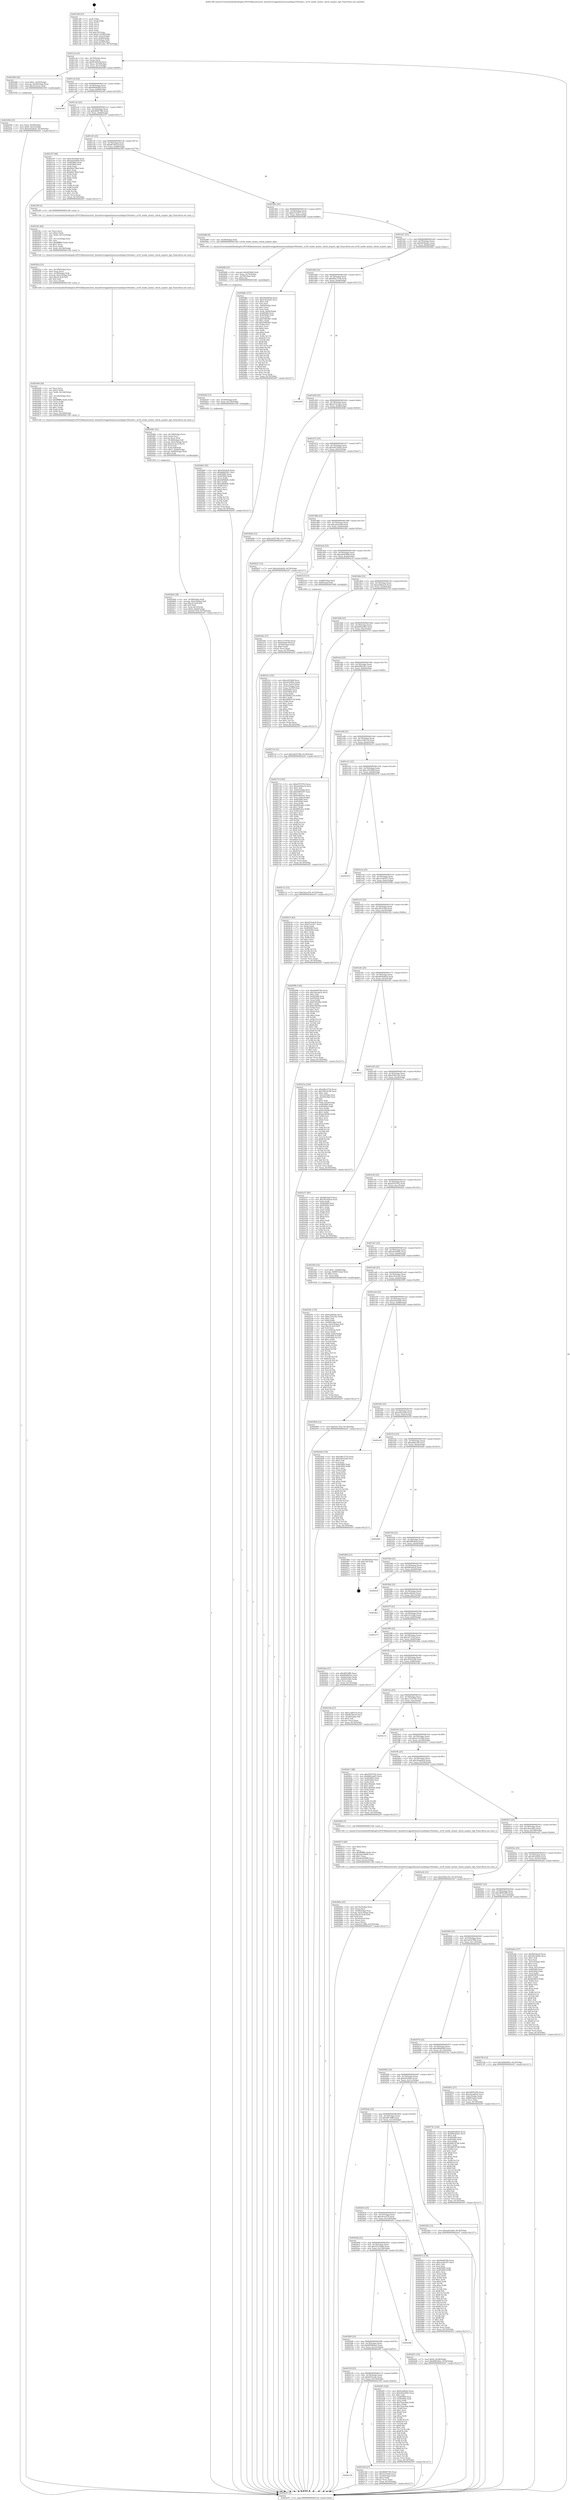 digraph "0x401c80" {
  label = "0x401c80 (/mnt/c/Users/mathe/Desktop/tcc/POCII/binaries/extr_linuxdriversgpudrmnouveaudispnv50wndw.c_nv50_wndw_atomic_check_acquire_rgb_Final-ollvm.out::main(0))"
  labelloc = "t"
  node[shape=record]

  Entry [label="",width=0.3,height=0.3,shape=circle,fillcolor=black,style=filled]
  "0x401caf" [label="{
     0x401caf [23]\l
     | [instrs]\l
     &nbsp;&nbsp;0x401caf \<+3\>: mov -0x74(%rbp),%eax\l
     &nbsp;&nbsp;0x401cb2 \<+2\>: mov %eax,%ecx\l
     &nbsp;&nbsp;0x401cb4 \<+6\>: sub $0x81bb670f,%ecx\l
     &nbsp;&nbsp;0x401cba \<+3\>: mov %eax,-0x78(%rbp)\l
     &nbsp;&nbsp;0x401cbd \<+3\>: mov %ecx,-0x7c(%rbp)\l
     &nbsp;&nbsp;0x401cc0 \<+6\>: je 0000000000402289 \<main+0x609\>\l
  }"]
  "0x402289" [label="{
     0x402289 [20]\l
     | [instrs]\l
     &nbsp;&nbsp;0x402289 \<+7\>: movl $0x1,-0x50(%rbp)\l
     &nbsp;&nbsp;0x402290 \<+4\>: movslq -0x50(%rbp),%rax\l
     &nbsp;&nbsp;0x402294 \<+4\>: imul $0x18,%rax,%rdi\l
     &nbsp;&nbsp;0x402298 \<+5\>: call 0000000000401050 \<malloc@plt\>\l
     | [calls]\l
     &nbsp;&nbsp;0x401050 \{1\} (unknown)\l
  }"]
  "0x401cc6" [label="{
     0x401cc6 [22]\l
     | [instrs]\l
     &nbsp;&nbsp;0x401cc6 \<+5\>: jmp 0000000000401ccb \<main+0x4b\>\l
     &nbsp;&nbsp;0x401ccb \<+3\>: mov -0x78(%rbp),%eax\l
     &nbsp;&nbsp;0x401cce \<+5\>: sub $0x90d44dd9,%eax\l
     &nbsp;&nbsp;0x401cd3 \<+3\>: mov %eax,-0x80(%rbp)\l
     &nbsp;&nbsp;0x401cd6 \<+6\>: je 0000000000402cb0 \<main+0x1030\>\l
  }"]
  Exit [label="",width=0.3,height=0.3,shape=circle,fillcolor=black,style=filled,peripheries=2]
  "0x402cb0" [label="{
     0x402cb0\l
  }", style=dashed]
  "0x401cdc" [label="{
     0x401cdc [25]\l
     | [instrs]\l
     &nbsp;&nbsp;0x401cdc \<+5\>: jmp 0000000000401ce1 \<main+0x61\>\l
     &nbsp;&nbsp;0x401ce1 \<+3\>: mov -0x78(%rbp),%eax\l
     &nbsp;&nbsp;0x401ce4 \<+5\>: sub $0x960875f6,%eax\l
     &nbsp;&nbsp;0x401ce9 \<+6\>: mov %eax,-0x84(%rbp)\l
     &nbsp;&nbsp;0x401cef \<+6\>: je 0000000000402197 \<main+0x517\>\l
  }"]
  "0x402bb5" [label="{
     0x402bb5 [93]\l
     | [instrs]\l
     &nbsp;&nbsp;0x402bb5 \<+5\>: mov $0xef52a4c8,%eax\l
     &nbsp;&nbsp;0x402bba \<+5\>: mov $0xbd6d1fb1,%esi\l
     &nbsp;&nbsp;0x402bbf \<+7\>: mov 0x405060,%ecx\l
     &nbsp;&nbsp;0x402bc6 \<+7\>: mov 0x405064,%edx\l
     &nbsp;&nbsp;0x402bcd \<+3\>: mov %ecx,%r8d\l
     &nbsp;&nbsp;0x402bd0 \<+7\>: add $0x5df9db8c,%r8d\l
     &nbsp;&nbsp;0x402bd7 \<+4\>: sub $0x1,%r8d\l
     &nbsp;&nbsp;0x402bdb \<+7\>: sub $0x5df9db8c,%r8d\l
     &nbsp;&nbsp;0x402be2 \<+4\>: imul %r8d,%ecx\l
     &nbsp;&nbsp;0x402be6 \<+3\>: and $0x1,%ecx\l
     &nbsp;&nbsp;0x402be9 \<+3\>: cmp $0x0,%ecx\l
     &nbsp;&nbsp;0x402bec \<+4\>: sete %r9b\l
     &nbsp;&nbsp;0x402bf0 \<+3\>: cmp $0xa,%edx\l
     &nbsp;&nbsp;0x402bf3 \<+4\>: setl %r10b\l
     &nbsp;&nbsp;0x402bf7 \<+3\>: mov %r9b,%r11b\l
     &nbsp;&nbsp;0x402bfa \<+3\>: and %r10b,%r11b\l
     &nbsp;&nbsp;0x402bfd \<+3\>: xor %r10b,%r9b\l
     &nbsp;&nbsp;0x402c00 \<+3\>: or %r9b,%r11b\l
     &nbsp;&nbsp;0x402c03 \<+4\>: test $0x1,%r11b\l
     &nbsp;&nbsp;0x402c07 \<+3\>: cmovne %esi,%eax\l
     &nbsp;&nbsp;0x402c0a \<+3\>: mov %eax,-0x74(%rbp)\l
     &nbsp;&nbsp;0x402c0d \<+5\>: jmp 0000000000402e97 \<main+0x1217\>\l
  }"]
  "0x402197" [label="{
     0x402197 [88]\l
     | [instrs]\l
     &nbsp;&nbsp;0x402197 \<+5\>: mov $0xce93364f,%eax\l
     &nbsp;&nbsp;0x40219c \<+5\>: mov $0xad2d289d,%ecx\l
     &nbsp;&nbsp;0x4021a1 \<+7\>: mov 0x405060,%edx\l
     &nbsp;&nbsp;0x4021a8 \<+7\>: mov 0x405064,%esi\l
     &nbsp;&nbsp;0x4021af \<+2\>: mov %edx,%edi\l
     &nbsp;&nbsp;0x4021b1 \<+6\>: add $0xfb9a79bd,%edi\l
     &nbsp;&nbsp;0x4021b7 \<+3\>: sub $0x1,%edi\l
     &nbsp;&nbsp;0x4021ba \<+6\>: sub $0xfb9a79bd,%edi\l
     &nbsp;&nbsp;0x4021c0 \<+3\>: imul %edi,%edx\l
     &nbsp;&nbsp;0x4021c3 \<+3\>: and $0x1,%edx\l
     &nbsp;&nbsp;0x4021c6 \<+3\>: cmp $0x0,%edx\l
     &nbsp;&nbsp;0x4021c9 \<+4\>: sete %r8b\l
     &nbsp;&nbsp;0x4021cd \<+3\>: cmp $0xa,%esi\l
     &nbsp;&nbsp;0x4021d0 \<+4\>: setl %r9b\l
     &nbsp;&nbsp;0x4021d4 \<+3\>: mov %r8b,%r10b\l
     &nbsp;&nbsp;0x4021d7 \<+3\>: and %r9b,%r10b\l
     &nbsp;&nbsp;0x4021da \<+3\>: xor %r9b,%r8b\l
     &nbsp;&nbsp;0x4021dd \<+3\>: or %r8b,%r10b\l
     &nbsp;&nbsp;0x4021e0 \<+4\>: test $0x1,%r10b\l
     &nbsp;&nbsp;0x4021e4 \<+3\>: cmovne %ecx,%eax\l
     &nbsp;&nbsp;0x4021e7 \<+3\>: mov %eax,-0x74(%rbp)\l
     &nbsp;&nbsp;0x4021ea \<+5\>: jmp 0000000000402e97 \<main+0x1217\>\l
  }"]
  "0x401cf5" [label="{
     0x401cf5 [25]\l
     | [instrs]\l
     &nbsp;&nbsp;0x401cf5 \<+5\>: jmp 0000000000401cfa \<main+0x7a\>\l
     &nbsp;&nbsp;0x401cfa \<+3\>: mov -0x78(%rbp),%eax\l
     &nbsp;&nbsp;0x401cfd \<+5\>: sub $0x967b63cf,%eax\l
     &nbsp;&nbsp;0x401d02 \<+6\>: mov %eax,-0x88(%rbp)\l
     &nbsp;&nbsp;0x401d08 \<+6\>: je 00000000004023f9 \<main+0x779\>\l
  }"]
  "0x402ba6" [label="{
     0x402ba6 [15]\l
     | [instrs]\l
     &nbsp;&nbsp;0x402ba6 \<+4\>: mov -0x58(%rbp),%rdi\l
     &nbsp;&nbsp;0x402baa \<+6\>: mov %eax,-0x150(%rbp)\l
     &nbsp;&nbsp;0x402bb0 \<+5\>: call 0000000000401030 \<free@plt\>\l
     | [calls]\l
     &nbsp;&nbsp;0x401030 \{1\} (unknown)\l
  }"]
  "0x4023f9" [label="{
     0x4023f9 [5]\l
     | [instrs]\l
     &nbsp;&nbsp;0x4023f9 \<+5\>: call 0000000000401160 \<next_i\>\l
     | [calls]\l
     &nbsp;&nbsp;0x401160 \{1\} (/mnt/c/Users/mathe/Desktop/tcc/POCII/binaries/extr_linuxdriversgpudrmnouveaudispnv50wndw.c_nv50_wndw_atomic_check_acquire_rgb_Final-ollvm.out::next_i)\l
  }"]
  "0x401d0e" [label="{
     0x401d0e [25]\l
     | [instrs]\l
     &nbsp;&nbsp;0x401d0e \<+5\>: jmp 0000000000401d13 \<main+0x93\>\l
     &nbsp;&nbsp;0x401d13 \<+3\>: mov -0x78(%rbp),%eax\l
     &nbsp;&nbsp;0x401d16 \<+5\>: sub $0x97a23fc7,%eax\l
     &nbsp;&nbsp;0x401d1b \<+6\>: mov %eax,-0x8c(%rbp)\l
     &nbsp;&nbsp;0x401d21 \<+6\>: je 0000000000402b86 \<main+0xf06\>\l
  }"]
  "0x402b8f" [label="{
     0x402b8f [23]\l
     | [instrs]\l
     &nbsp;&nbsp;0x402b8f \<+10\>: movabs $0x4030b6,%rdi\l
     &nbsp;&nbsp;0x402b99 \<+3\>: mov %eax,-0x70(%rbp)\l
     &nbsp;&nbsp;0x402b9c \<+3\>: mov -0x70(%rbp),%esi\l
     &nbsp;&nbsp;0x402b9f \<+2\>: mov $0x0,%al\l
     &nbsp;&nbsp;0x402ba1 \<+5\>: call 0000000000401040 \<printf@plt\>\l
     | [calls]\l
     &nbsp;&nbsp;0x401040 \{1\} (unknown)\l
  }"]
  "0x402b86" [label="{
     0x402b86 [9]\l
     | [instrs]\l
     &nbsp;&nbsp;0x402b86 \<+4\>: mov -0x58(%rbp),%rdi\l
     &nbsp;&nbsp;0x402b8a \<+5\>: call 0000000000401240 \<nv50_wndw_atomic_check_acquire_rgb\>\l
     | [calls]\l
     &nbsp;&nbsp;0x401240 \{1\} (/mnt/c/Users/mathe/Desktop/tcc/POCII/binaries/extr_linuxdriversgpudrmnouveaudispnv50wndw.c_nv50_wndw_atomic_check_acquire_rgb_Final-ollvm.out::nv50_wndw_atomic_check_acquire_rgb)\l
  }"]
  "0x401d27" [label="{
     0x401d27 [25]\l
     | [instrs]\l
     &nbsp;&nbsp;0x401d27 \<+5\>: jmp 0000000000401d2c \<main+0xac\>\l
     &nbsp;&nbsp;0x401d2c \<+3\>: mov -0x78(%rbp),%eax\l
     &nbsp;&nbsp;0x401d2f \<+5\>: sub $0x99e44eb1,%eax\l
     &nbsp;&nbsp;0x401d34 \<+6\>: mov %eax,-0x90(%rbp)\l
     &nbsp;&nbsp;0x401d3a \<+6\>: je 000000000040286c \<main+0xbec\>\l
  }"]
  "0x40269a" [label="{
     0x40269a [45]\l
     | [instrs]\l
     &nbsp;&nbsp;0x40269a \<+6\>: mov -0x14c(%rbp),%ecx\l
     &nbsp;&nbsp;0x4026a0 \<+3\>: imul %eax,%ecx\l
     &nbsp;&nbsp;0x4026a3 \<+4\>: mov -0x58(%rbp),%rsi\l
     &nbsp;&nbsp;0x4026a7 \<+4\>: movslq -0x5c(%rbp),%rdi\l
     &nbsp;&nbsp;0x4026ab \<+4\>: imul $0x18,%rdi,%rdi\l
     &nbsp;&nbsp;0x4026af \<+3\>: add %rdi,%rsi\l
     &nbsp;&nbsp;0x4026b2 \<+4\>: mov 0x10(%rsi),%rsi\l
     &nbsp;&nbsp;0x4026b6 \<+3\>: mov (%rsi),%rsi\l
     &nbsp;&nbsp;0x4026b9 \<+2\>: mov %ecx,(%rsi)\l
     &nbsp;&nbsp;0x4026bb \<+7\>: movl $0x2a7c24fb,-0x74(%rbp)\l
     &nbsp;&nbsp;0x4026c2 \<+5\>: jmp 0000000000402e97 \<main+0x1217\>\l
  }"]
  "0x40286c" [label="{
     0x40286c [157]\l
     | [instrs]\l
     &nbsp;&nbsp;0x40286c \<+5\>: mov $0xd492d624,%eax\l
     &nbsp;&nbsp;0x402871 \<+5\>: mov $0xec932a92,%ecx\l
     &nbsp;&nbsp;0x402876 \<+2\>: mov $0x1,%dl\l
     &nbsp;&nbsp;0x402878 \<+2\>: xor %esi,%esi\l
     &nbsp;&nbsp;0x40287a \<+3\>: mov -0x64(%rbp),%edi\l
     &nbsp;&nbsp;0x40287d \<+3\>: sub $0x1,%esi\l
     &nbsp;&nbsp;0x402880 \<+2\>: sub %esi,%edi\l
     &nbsp;&nbsp;0x402882 \<+3\>: mov %edi,-0x64(%rbp)\l
     &nbsp;&nbsp;0x402885 \<+7\>: mov 0x405060,%esi\l
     &nbsp;&nbsp;0x40288c \<+7\>: mov 0x405064,%edi\l
     &nbsp;&nbsp;0x402893 \<+3\>: mov %esi,%r8d\l
     &nbsp;&nbsp;0x402896 \<+7\>: sub $0xf7983487,%r8d\l
     &nbsp;&nbsp;0x40289d \<+4\>: sub $0x1,%r8d\l
     &nbsp;&nbsp;0x4028a1 \<+7\>: add $0xf7983487,%r8d\l
     &nbsp;&nbsp;0x4028a8 \<+4\>: imul %r8d,%esi\l
     &nbsp;&nbsp;0x4028ac \<+3\>: and $0x1,%esi\l
     &nbsp;&nbsp;0x4028af \<+3\>: cmp $0x0,%esi\l
     &nbsp;&nbsp;0x4028b2 \<+4\>: sete %r9b\l
     &nbsp;&nbsp;0x4028b6 \<+3\>: cmp $0xa,%edi\l
     &nbsp;&nbsp;0x4028b9 \<+4\>: setl %r10b\l
     &nbsp;&nbsp;0x4028bd \<+3\>: mov %r9b,%r11b\l
     &nbsp;&nbsp;0x4028c0 \<+4\>: xor $0xff,%r11b\l
     &nbsp;&nbsp;0x4028c4 \<+3\>: mov %r10b,%bl\l
     &nbsp;&nbsp;0x4028c7 \<+3\>: xor $0xff,%bl\l
     &nbsp;&nbsp;0x4028ca \<+3\>: xor $0x0,%dl\l
     &nbsp;&nbsp;0x4028cd \<+3\>: mov %r11b,%r14b\l
     &nbsp;&nbsp;0x4028d0 \<+4\>: and $0x0,%r14b\l
     &nbsp;&nbsp;0x4028d4 \<+3\>: and %dl,%r9b\l
     &nbsp;&nbsp;0x4028d7 \<+3\>: mov %bl,%r15b\l
     &nbsp;&nbsp;0x4028da \<+4\>: and $0x0,%r15b\l
     &nbsp;&nbsp;0x4028de \<+3\>: and %dl,%r10b\l
     &nbsp;&nbsp;0x4028e1 \<+3\>: or %r9b,%r14b\l
     &nbsp;&nbsp;0x4028e4 \<+3\>: or %r10b,%r15b\l
     &nbsp;&nbsp;0x4028e7 \<+3\>: xor %r15b,%r14b\l
     &nbsp;&nbsp;0x4028ea \<+3\>: or %bl,%r11b\l
     &nbsp;&nbsp;0x4028ed \<+4\>: xor $0xff,%r11b\l
     &nbsp;&nbsp;0x4028f1 \<+3\>: or $0x0,%dl\l
     &nbsp;&nbsp;0x4028f4 \<+3\>: and %dl,%r11b\l
     &nbsp;&nbsp;0x4028f7 \<+3\>: or %r11b,%r14b\l
     &nbsp;&nbsp;0x4028fa \<+4\>: test $0x1,%r14b\l
     &nbsp;&nbsp;0x4028fe \<+3\>: cmovne %ecx,%eax\l
     &nbsp;&nbsp;0x402901 \<+3\>: mov %eax,-0x74(%rbp)\l
     &nbsp;&nbsp;0x402904 \<+5\>: jmp 0000000000402e97 \<main+0x1217\>\l
  }"]
  "0x401d40" [label="{
     0x401d40 [25]\l
     | [instrs]\l
     &nbsp;&nbsp;0x401d40 \<+5\>: jmp 0000000000401d45 \<main+0xc5\>\l
     &nbsp;&nbsp;0x401d45 \<+3\>: mov -0x78(%rbp),%eax\l
     &nbsp;&nbsp;0x401d48 \<+5\>: sub $0xa0bc3754,%eax\l
     &nbsp;&nbsp;0x401d4d \<+6\>: mov %eax,-0x94(%rbp)\l
     &nbsp;&nbsp;0x401d53 \<+6\>: je 0000000000402d95 \<main+0x1115\>\l
  }"]
  "0x402672" [label="{
     0x402672 [40]\l
     | [instrs]\l
     &nbsp;&nbsp;0x402672 \<+5\>: mov $0x2,%ecx\l
     &nbsp;&nbsp;0x402677 \<+1\>: cltd\l
     &nbsp;&nbsp;0x402678 \<+2\>: idiv %ecx\l
     &nbsp;&nbsp;0x40267a \<+6\>: imul $0xfffffffe,%edx,%ecx\l
     &nbsp;&nbsp;0x402680 \<+6\>: sub $0xabe29496,%ecx\l
     &nbsp;&nbsp;0x402686 \<+3\>: add $0x1,%ecx\l
     &nbsp;&nbsp;0x402689 \<+6\>: add $0xabe29496,%ecx\l
     &nbsp;&nbsp;0x40268f \<+6\>: mov %ecx,-0x14c(%rbp)\l
     &nbsp;&nbsp;0x402695 \<+5\>: call 0000000000401160 \<next_i\>\l
     | [calls]\l
     &nbsp;&nbsp;0x401160 \{1\} (/mnt/c/Users/mathe/Desktop/tcc/POCII/binaries/extr_linuxdriversgpudrmnouveaudispnv50wndw.c_nv50_wndw_atomic_check_acquire_rgb_Final-ollvm.out::next_i)\l
  }"]
  "0x402d95" [label="{
     0x402d95\l
  }", style=dashed]
  "0x401d59" [label="{
     0x401d59 [25]\l
     | [instrs]\l
     &nbsp;&nbsp;0x401d59 \<+5\>: jmp 0000000000401d5e \<main+0xde\>\l
     &nbsp;&nbsp;0x401d5e \<+3\>: mov -0x78(%rbp),%eax\l
     &nbsp;&nbsp;0x401d61 \<+5\>: sub $0xa316c2b2,%eax\l
     &nbsp;&nbsp;0x401d66 \<+6\>: mov %eax,-0x98(%rbp)\l
     &nbsp;&nbsp;0x401d6c \<+6\>: je 0000000000402646 \<main+0x9c6\>\l
  }"]
  "0x40259c" [label="{
     0x40259c [170]\l
     | [instrs]\l
     &nbsp;&nbsp;0x40259c \<+5\>: mov $0xfcad4e6e,%ecx\l
     &nbsp;&nbsp;0x4025a1 \<+5\>: mov $0xa316c2b2,%edx\l
     &nbsp;&nbsp;0x4025a6 \<+3\>: mov $0x1,%sil\l
     &nbsp;&nbsp;0x4025a9 \<+3\>: xor %r8d,%r8d\l
     &nbsp;&nbsp;0x4025ac \<+4\>: mov -0x58(%rbp),%rdi\l
     &nbsp;&nbsp;0x4025b0 \<+4\>: movslq -0x5c(%rbp),%r9\l
     &nbsp;&nbsp;0x4025b4 \<+4\>: imul $0x18,%r9,%r9\l
     &nbsp;&nbsp;0x4025b8 \<+3\>: add %r9,%rdi\l
     &nbsp;&nbsp;0x4025bb \<+4\>: mov 0x10(%rdi),%rdi\l
     &nbsp;&nbsp;0x4025bf \<+3\>: mov %rax,(%rdi)\l
     &nbsp;&nbsp;0x4025c2 \<+7\>: movl $0x0,-0x6c(%rbp)\l
     &nbsp;&nbsp;0x4025c9 \<+8\>: mov 0x405060,%r10d\l
     &nbsp;&nbsp;0x4025d1 \<+8\>: mov 0x405064,%r11d\l
     &nbsp;&nbsp;0x4025d9 \<+4\>: sub $0x1,%r8d\l
     &nbsp;&nbsp;0x4025dd \<+3\>: mov %r10d,%ebx\l
     &nbsp;&nbsp;0x4025e0 \<+3\>: add %r8d,%ebx\l
     &nbsp;&nbsp;0x4025e3 \<+4\>: imul %ebx,%r10d\l
     &nbsp;&nbsp;0x4025e7 \<+4\>: and $0x1,%r10d\l
     &nbsp;&nbsp;0x4025eb \<+4\>: cmp $0x0,%r10d\l
     &nbsp;&nbsp;0x4025ef \<+4\>: sete %r14b\l
     &nbsp;&nbsp;0x4025f3 \<+4\>: cmp $0xa,%r11d\l
     &nbsp;&nbsp;0x4025f7 \<+4\>: setl %r15b\l
     &nbsp;&nbsp;0x4025fb \<+3\>: mov %r14b,%r12b\l
     &nbsp;&nbsp;0x4025fe \<+4\>: xor $0xff,%r12b\l
     &nbsp;&nbsp;0x402602 \<+3\>: mov %r15b,%r13b\l
     &nbsp;&nbsp;0x402605 \<+4\>: xor $0xff,%r13b\l
     &nbsp;&nbsp;0x402609 \<+4\>: xor $0x0,%sil\l
     &nbsp;&nbsp;0x40260d \<+3\>: mov %r12b,%al\l
     &nbsp;&nbsp;0x402610 \<+2\>: and $0x0,%al\l
     &nbsp;&nbsp;0x402612 \<+3\>: and %sil,%r14b\l
     &nbsp;&nbsp;0x402615 \<+3\>: mov %r13b,%dil\l
     &nbsp;&nbsp;0x402618 \<+4\>: and $0x0,%dil\l
     &nbsp;&nbsp;0x40261c \<+3\>: and %sil,%r15b\l
     &nbsp;&nbsp;0x40261f \<+3\>: or %r14b,%al\l
     &nbsp;&nbsp;0x402622 \<+3\>: or %r15b,%dil\l
     &nbsp;&nbsp;0x402625 \<+3\>: xor %dil,%al\l
     &nbsp;&nbsp;0x402628 \<+3\>: or %r13b,%r12b\l
     &nbsp;&nbsp;0x40262b \<+4\>: xor $0xff,%r12b\l
     &nbsp;&nbsp;0x40262f \<+4\>: or $0x0,%sil\l
     &nbsp;&nbsp;0x402633 \<+3\>: and %sil,%r12b\l
     &nbsp;&nbsp;0x402636 \<+3\>: or %r12b,%al\l
     &nbsp;&nbsp;0x402639 \<+2\>: test $0x1,%al\l
     &nbsp;&nbsp;0x40263b \<+3\>: cmovne %edx,%ecx\l
     &nbsp;&nbsp;0x40263e \<+3\>: mov %ecx,-0x74(%rbp)\l
     &nbsp;&nbsp;0x402641 \<+5\>: jmp 0000000000402e97 \<main+0x1217\>\l
  }"]
  "0x402646" [label="{
     0x402646 [12]\l
     | [instrs]\l
     &nbsp;&nbsp;0x402646 \<+7\>: movl $0x3a935786,-0x74(%rbp)\l
     &nbsp;&nbsp;0x40264d \<+5\>: jmp 0000000000402e97 \<main+0x1217\>\l
  }"]
  "0x401d72" [label="{
     0x401d72 [25]\l
     | [instrs]\l
     &nbsp;&nbsp;0x401d72 \<+5\>: jmp 0000000000401d77 \<main+0xf7\>\l
     &nbsp;&nbsp;0x401d77 \<+3\>: mov -0x78(%rbp),%eax\l
     &nbsp;&nbsp;0x401d7a \<+5\>: sub $0xa4d18446,%eax\l
     &nbsp;&nbsp;0x401d7f \<+6\>: mov %eax,-0x9c(%rbp)\l
     &nbsp;&nbsp;0x401d85 \<+6\>: je 0000000000402b27 \<main+0xea7\>\l
  }"]
  "0x4024b4" [label="{
     0x4024b4 [38]\l
     | [instrs]\l
     &nbsp;&nbsp;0x4024b4 \<+4\>: mov -0x58(%rbp),%rdi\l
     &nbsp;&nbsp;0x4024b8 \<+4\>: movslq -0x5c(%rbp),%r8\l
     &nbsp;&nbsp;0x4024bc \<+4\>: imul $0x18,%r8,%r8\l
     &nbsp;&nbsp;0x4024c0 \<+3\>: add %r8,%rdi\l
     &nbsp;&nbsp;0x4024c3 \<+4\>: mov %rax,0x10(%rdi)\l
     &nbsp;&nbsp;0x4024c7 \<+7\>: movl $0x0,-0x64(%rbp)\l
     &nbsp;&nbsp;0x4024ce \<+7\>: movl $0x5d17f3d,-0x74(%rbp)\l
     &nbsp;&nbsp;0x4024d5 \<+5\>: jmp 0000000000402e97 \<main+0x1217\>\l
  }"]
  "0x402b27" [label="{
     0x402b27 [12]\l
     | [instrs]\l
     &nbsp;&nbsp;0x402b27 \<+7\>: movl $0xee0cbb2b,-0x74(%rbp)\l
     &nbsp;&nbsp;0x402b2e \<+5\>: jmp 0000000000402e97 \<main+0x1217\>\l
  }"]
  "0x401d8b" [label="{
     0x401d8b [25]\l
     | [instrs]\l
     &nbsp;&nbsp;0x401d8b \<+5\>: jmp 0000000000401d90 \<main+0x110\>\l
     &nbsp;&nbsp;0x401d90 \<+3\>: mov -0x78(%rbp),%eax\l
     &nbsp;&nbsp;0x401d93 \<+5\>: sub $0xaafe5da9,%eax\l
     &nbsp;&nbsp;0x401d98 \<+6\>: mov %eax,-0xa0(%rbp)\l
     &nbsp;&nbsp;0x401d9e \<+6\>: je 000000000040226e \<main+0x5ee\>\l
  }"]
  "0x402481" [label="{
     0x402481 [51]\l
     | [instrs]\l
     &nbsp;&nbsp;0x402481 \<+6\>: mov -0x148(%rbp),%ecx\l
     &nbsp;&nbsp;0x402487 \<+3\>: imul %eax,%ecx\l
     &nbsp;&nbsp;0x40248a \<+3\>: movslq %ecx,%rdi\l
     &nbsp;&nbsp;0x40248d \<+4\>: mov -0x58(%rbp),%r8\l
     &nbsp;&nbsp;0x402491 \<+4\>: movslq -0x5c(%rbp),%r10\l
     &nbsp;&nbsp;0x402495 \<+4\>: imul $0x18,%r10,%r10\l
     &nbsp;&nbsp;0x402499 \<+3\>: add %r10,%r8\l
     &nbsp;&nbsp;0x40249c \<+4\>: mov %rdi,0x8(%r8)\l
     &nbsp;&nbsp;0x4024a0 \<+7\>: movl $0x1,-0x60(%rbp)\l
     &nbsp;&nbsp;0x4024a7 \<+4\>: movslq -0x60(%rbp),%rdi\l
     &nbsp;&nbsp;0x4024ab \<+4\>: shl $0x3,%rdi\l
     &nbsp;&nbsp;0x4024af \<+5\>: call 0000000000401050 \<malloc@plt\>\l
     | [calls]\l
     &nbsp;&nbsp;0x401050 \{1\} (unknown)\l
  }"]
  "0x40226e" [label="{
     0x40226e [27]\l
     | [instrs]\l
     &nbsp;&nbsp;0x40226e \<+5\>: mov $0x1c279792,%eax\l
     &nbsp;&nbsp;0x402273 \<+5\>: mov $0x81bb670f,%ecx\l
     &nbsp;&nbsp;0x402278 \<+3\>: mov -0x30(%rbp),%edx\l
     &nbsp;&nbsp;0x40227b \<+3\>: cmp $0x0,%edx\l
     &nbsp;&nbsp;0x40227e \<+3\>: cmove %ecx,%eax\l
     &nbsp;&nbsp;0x402281 \<+3\>: mov %eax,-0x74(%rbp)\l
     &nbsp;&nbsp;0x402284 \<+5\>: jmp 0000000000402e97 \<main+0x1217\>\l
  }"]
  "0x401da4" [label="{
     0x401da4 [25]\l
     | [instrs]\l
     &nbsp;&nbsp;0x401da4 \<+5\>: jmp 0000000000401da9 \<main+0x129\>\l
     &nbsp;&nbsp;0x401da9 \<+3\>: mov -0x78(%rbp),%eax\l
     &nbsp;&nbsp;0x401dac \<+5\>: sub $0xad2d289d,%eax\l
     &nbsp;&nbsp;0x401db1 \<+6\>: mov %eax,-0xa4(%rbp)\l
     &nbsp;&nbsp;0x401db7 \<+6\>: je 00000000004021ef \<main+0x56f\>\l
  }"]
  "0x402449" [label="{
     0x402449 [56]\l
     | [instrs]\l
     &nbsp;&nbsp;0x402449 \<+2\>: xor %ecx,%ecx\l
     &nbsp;&nbsp;0x40244b \<+5\>: mov $0x2,%edx\l
     &nbsp;&nbsp;0x402450 \<+6\>: mov %edx,-0x144(%rbp)\l
     &nbsp;&nbsp;0x402456 \<+1\>: cltd\l
     &nbsp;&nbsp;0x402457 \<+6\>: mov -0x144(%rbp),%esi\l
     &nbsp;&nbsp;0x40245d \<+2\>: idiv %esi\l
     &nbsp;&nbsp;0x40245f \<+6\>: imul $0xfffffffe,%edx,%edx\l
     &nbsp;&nbsp;0x402465 \<+3\>: mov %ecx,%r9d\l
     &nbsp;&nbsp;0x402468 \<+3\>: sub %edx,%r9d\l
     &nbsp;&nbsp;0x40246b \<+2\>: mov %ecx,%edx\l
     &nbsp;&nbsp;0x40246d \<+3\>: sub $0x1,%edx\l
     &nbsp;&nbsp;0x402470 \<+3\>: add %edx,%r9d\l
     &nbsp;&nbsp;0x402473 \<+3\>: sub %r9d,%ecx\l
     &nbsp;&nbsp;0x402476 \<+6\>: mov %ecx,-0x148(%rbp)\l
     &nbsp;&nbsp;0x40247c \<+5\>: call 0000000000401160 \<next_i\>\l
     | [calls]\l
     &nbsp;&nbsp;0x401160 \{1\} (/mnt/c/Users/mathe/Desktop/tcc/POCII/binaries/extr_linuxdriversgpudrmnouveaudispnv50wndw.c_nv50_wndw_atomic_check_acquire_rgb_Final-ollvm.out::next_i)\l
  }"]
  "0x4021ef" [label="{
     0x4021ef [13]\l
     | [instrs]\l
     &nbsp;&nbsp;0x4021ef \<+4\>: mov -0x48(%rbp),%rax\l
     &nbsp;&nbsp;0x4021f3 \<+4\>: mov 0x8(%rax),%rdi\l
     &nbsp;&nbsp;0x4021f7 \<+5\>: call 0000000000401060 \<atoi@plt\>\l
     | [calls]\l
     &nbsp;&nbsp;0x401060 \{1\} (unknown)\l
  }"]
  "0x401dbd" [label="{
     0x401dbd [25]\l
     | [instrs]\l
     &nbsp;&nbsp;0x401dbd \<+5\>: jmp 0000000000401dc2 \<main+0x142\>\l
     &nbsp;&nbsp;0x401dc2 \<+3\>: mov -0x78(%rbp),%eax\l
     &nbsp;&nbsp;0x401dc5 \<+5\>: sub $0xaed0dac4,%eax\l
     &nbsp;&nbsp;0x401dca \<+6\>: mov %eax,-0xa8(%rbp)\l
     &nbsp;&nbsp;0x401dd0 \<+6\>: je 00000000004027c4 \<main+0xb44\>\l
  }"]
  "0x40242a" [label="{
     0x40242a [31]\l
     | [instrs]\l
     &nbsp;&nbsp;0x40242a \<+6\>: mov -0x140(%rbp),%ecx\l
     &nbsp;&nbsp;0x402430 \<+3\>: imul %eax,%ecx\l
     &nbsp;&nbsp;0x402433 \<+4\>: mov -0x58(%rbp),%rdi\l
     &nbsp;&nbsp;0x402437 \<+4\>: movslq -0x5c(%rbp),%r8\l
     &nbsp;&nbsp;0x40243b \<+4\>: imul $0x18,%r8,%r8\l
     &nbsp;&nbsp;0x40243f \<+3\>: add %r8,%rdi\l
     &nbsp;&nbsp;0x402442 \<+2\>: mov %ecx,(%rdi)\l
     &nbsp;&nbsp;0x402444 \<+5\>: call 0000000000401160 \<next_i\>\l
     | [calls]\l
     &nbsp;&nbsp;0x401160 \{1\} (/mnt/c/Users/mathe/Desktop/tcc/POCII/binaries/extr_linuxdriversgpudrmnouveaudispnv50wndw.c_nv50_wndw_atomic_check_acquire_rgb_Final-ollvm.out::next_i)\l
  }"]
  "0x4027c4" [label="{
     0x4027c4 [12]\l
     | [instrs]\l
     &nbsp;&nbsp;0x4027c4 \<+7\>: movl $0x3a935786,-0x74(%rbp)\l
     &nbsp;&nbsp;0x4027cb \<+5\>: jmp 0000000000402e97 \<main+0x1217\>\l
  }"]
  "0x401dd6" [label="{
     0x401dd6 [25]\l
     | [instrs]\l
     &nbsp;&nbsp;0x401dd6 \<+5\>: jmp 0000000000401ddb \<main+0x15b\>\l
     &nbsp;&nbsp;0x401ddb \<+3\>: mov -0x78(%rbp),%eax\l
     &nbsp;&nbsp;0x401dde \<+5\>: sub $0xb665ad03,%eax\l
     &nbsp;&nbsp;0x401de3 \<+6\>: mov %eax,-0xac(%rbp)\l
     &nbsp;&nbsp;0x401de9 \<+6\>: je 000000000040271f \<main+0xa9f\>\l
  }"]
  "0x4023fe" [label="{
     0x4023fe [44]\l
     | [instrs]\l
     &nbsp;&nbsp;0x4023fe \<+2\>: xor %ecx,%ecx\l
     &nbsp;&nbsp;0x402400 \<+5\>: mov $0x2,%edx\l
     &nbsp;&nbsp;0x402405 \<+6\>: mov %edx,-0x13c(%rbp)\l
     &nbsp;&nbsp;0x40240b \<+1\>: cltd\l
     &nbsp;&nbsp;0x40240c \<+6\>: mov -0x13c(%rbp),%esi\l
     &nbsp;&nbsp;0x402412 \<+2\>: idiv %esi\l
     &nbsp;&nbsp;0x402414 \<+6\>: imul $0xfffffffe,%edx,%edx\l
     &nbsp;&nbsp;0x40241a \<+3\>: sub $0x1,%ecx\l
     &nbsp;&nbsp;0x40241d \<+2\>: sub %ecx,%edx\l
     &nbsp;&nbsp;0x40241f \<+6\>: mov %edx,-0x140(%rbp)\l
     &nbsp;&nbsp;0x402425 \<+5\>: call 0000000000401160 \<next_i\>\l
     | [calls]\l
     &nbsp;&nbsp;0x401160 \{1\} (/mnt/c/Users/mathe/Desktop/tcc/POCII/binaries/extr_linuxdriversgpudrmnouveaudispnv50wndw.c_nv50_wndw_atomic_check_acquire_rgb_Final-ollvm.out::next_i)\l
  }"]
  "0x40271f" [label="{
     0x40271f [165]\l
     | [instrs]\l
     &nbsp;&nbsp;0x40271f \<+5\>: mov $0xd5f70792,%eax\l
     &nbsp;&nbsp;0x402724 \<+5\>: mov $0xaed0dac4,%ecx\l
     &nbsp;&nbsp;0x402729 \<+2\>: mov $0x1,%dl\l
     &nbsp;&nbsp;0x40272b \<+3\>: mov -0x6c(%rbp),%esi\l
     &nbsp;&nbsp;0x40272e \<+6\>: add $0xf3b64167,%esi\l
     &nbsp;&nbsp;0x402734 \<+3\>: add $0x1,%esi\l
     &nbsp;&nbsp;0x402737 \<+6\>: sub $0xf3b64167,%esi\l
     &nbsp;&nbsp;0x40273d \<+3\>: mov %esi,-0x6c(%rbp)\l
     &nbsp;&nbsp;0x402740 \<+7\>: mov 0x405060,%esi\l
     &nbsp;&nbsp;0x402747 \<+7\>: mov 0x405064,%edi\l
     &nbsp;&nbsp;0x40274e \<+3\>: mov %esi,%r8d\l
     &nbsp;&nbsp;0x402751 \<+7\>: add $0x80f5afec,%r8d\l
     &nbsp;&nbsp;0x402758 \<+4\>: sub $0x1,%r8d\l
     &nbsp;&nbsp;0x40275c \<+7\>: sub $0x80f5afec,%r8d\l
     &nbsp;&nbsp;0x402763 \<+4\>: imul %r8d,%esi\l
     &nbsp;&nbsp;0x402767 \<+3\>: and $0x1,%esi\l
     &nbsp;&nbsp;0x40276a \<+3\>: cmp $0x0,%esi\l
     &nbsp;&nbsp;0x40276d \<+4\>: sete %r9b\l
     &nbsp;&nbsp;0x402771 \<+3\>: cmp $0xa,%edi\l
     &nbsp;&nbsp;0x402774 \<+4\>: setl %r10b\l
     &nbsp;&nbsp;0x402778 \<+3\>: mov %r9b,%r11b\l
     &nbsp;&nbsp;0x40277b \<+4\>: xor $0xff,%r11b\l
     &nbsp;&nbsp;0x40277f \<+3\>: mov %r10b,%bl\l
     &nbsp;&nbsp;0x402782 \<+3\>: xor $0xff,%bl\l
     &nbsp;&nbsp;0x402785 \<+3\>: xor $0x0,%dl\l
     &nbsp;&nbsp;0x402788 \<+3\>: mov %r11b,%r14b\l
     &nbsp;&nbsp;0x40278b \<+4\>: and $0x0,%r14b\l
     &nbsp;&nbsp;0x40278f \<+3\>: and %dl,%r9b\l
     &nbsp;&nbsp;0x402792 \<+3\>: mov %bl,%r15b\l
     &nbsp;&nbsp;0x402795 \<+4\>: and $0x0,%r15b\l
     &nbsp;&nbsp;0x402799 \<+3\>: and %dl,%r10b\l
     &nbsp;&nbsp;0x40279c \<+3\>: or %r9b,%r14b\l
     &nbsp;&nbsp;0x40279f \<+3\>: or %r10b,%r15b\l
     &nbsp;&nbsp;0x4027a2 \<+3\>: xor %r15b,%r14b\l
     &nbsp;&nbsp;0x4027a5 \<+3\>: or %bl,%r11b\l
     &nbsp;&nbsp;0x4027a8 \<+4\>: xor $0xff,%r11b\l
     &nbsp;&nbsp;0x4027ac \<+3\>: or $0x0,%dl\l
     &nbsp;&nbsp;0x4027af \<+3\>: and %dl,%r11b\l
     &nbsp;&nbsp;0x4027b2 \<+3\>: or %r11b,%r14b\l
     &nbsp;&nbsp;0x4027b5 \<+4\>: test $0x1,%r14b\l
     &nbsp;&nbsp;0x4027b9 \<+3\>: cmovne %ecx,%eax\l
     &nbsp;&nbsp;0x4027bc \<+3\>: mov %eax,-0x74(%rbp)\l
     &nbsp;&nbsp;0x4027bf \<+5\>: jmp 0000000000402e97 \<main+0x1217\>\l
  }"]
  "0x401def" [label="{
     0x401def [25]\l
     | [instrs]\l
     &nbsp;&nbsp;0x401def \<+5\>: jmp 0000000000401df4 \<main+0x174\>\l
     &nbsp;&nbsp;0x401df4 \<+3\>: mov -0x78(%rbp),%eax\l
     &nbsp;&nbsp;0x401df7 \<+5\>: sub $0xbd6d1fb1,%eax\l
     &nbsp;&nbsp;0x401dfc \<+6\>: mov %eax,-0xb0(%rbp)\l
     &nbsp;&nbsp;0x401e02 \<+6\>: je 0000000000402c12 \<main+0xf92\>\l
  }"]
  "0x40229d" [label="{
     0x40229d [23]\l
     | [instrs]\l
     &nbsp;&nbsp;0x40229d \<+4\>: mov %rax,-0x58(%rbp)\l
     &nbsp;&nbsp;0x4022a1 \<+7\>: movl $0x0,-0x5c(%rbp)\l
     &nbsp;&nbsp;0x4022a8 \<+7\>: movl $0xee0cbb2b,-0x74(%rbp)\l
     &nbsp;&nbsp;0x4022af \<+5\>: jmp 0000000000402e97 \<main+0x1217\>\l
  }"]
  "0x402c12" [label="{
     0x402c12 [12]\l
     | [instrs]\l
     &nbsp;&nbsp;0x402c12 \<+7\>: movl $0x54cecf76,-0x74(%rbp)\l
     &nbsp;&nbsp;0x402c19 \<+5\>: jmp 0000000000402e97 \<main+0x1217\>\l
  }"]
  "0x401e08" [label="{
     0x401e08 [25]\l
     | [instrs]\l
     &nbsp;&nbsp;0x401e08 \<+5\>: jmp 0000000000401e0d \<main+0x18d\>\l
     &nbsp;&nbsp;0x401e0d \<+3\>: mov -0x78(%rbp),%eax\l
     &nbsp;&nbsp;0x401e10 \<+5\>: sub $0xcc5b87c6,%eax\l
     &nbsp;&nbsp;0x401e15 \<+6\>: mov %eax,-0xb4(%rbp)\l
     &nbsp;&nbsp;0x401e1b \<+6\>: je 0000000000402b33 \<main+0xeb3\>\l
  }"]
  "0x4021fc" [label="{
     0x4021fc [102]\l
     | [instrs]\l
     &nbsp;&nbsp;0x4021fc \<+5\>: mov $0xce93364f,%ecx\l
     &nbsp;&nbsp;0x402201 \<+5\>: mov $0x4af1f60e,%edx\l
     &nbsp;&nbsp;0x402206 \<+3\>: mov %eax,-0x4c(%rbp)\l
     &nbsp;&nbsp;0x402209 \<+3\>: mov -0x4c(%rbp),%eax\l
     &nbsp;&nbsp;0x40220c \<+3\>: mov %eax,-0x30(%rbp)\l
     &nbsp;&nbsp;0x40220f \<+7\>: mov 0x405060,%eax\l
     &nbsp;&nbsp;0x402216 \<+7\>: mov 0x405064,%esi\l
     &nbsp;&nbsp;0x40221d \<+3\>: mov %eax,%r8d\l
     &nbsp;&nbsp;0x402220 \<+7\>: add $0x5699213d,%r8d\l
     &nbsp;&nbsp;0x402227 \<+4\>: sub $0x1,%r8d\l
     &nbsp;&nbsp;0x40222b \<+7\>: sub $0x5699213d,%r8d\l
     &nbsp;&nbsp;0x402232 \<+4\>: imul %r8d,%eax\l
     &nbsp;&nbsp;0x402236 \<+3\>: and $0x1,%eax\l
     &nbsp;&nbsp;0x402239 \<+3\>: cmp $0x0,%eax\l
     &nbsp;&nbsp;0x40223c \<+4\>: sete %r9b\l
     &nbsp;&nbsp;0x402240 \<+3\>: cmp $0xa,%esi\l
     &nbsp;&nbsp;0x402243 \<+4\>: setl %r10b\l
     &nbsp;&nbsp;0x402247 \<+3\>: mov %r9b,%r11b\l
     &nbsp;&nbsp;0x40224a \<+3\>: and %r10b,%r11b\l
     &nbsp;&nbsp;0x40224d \<+3\>: xor %r10b,%r9b\l
     &nbsp;&nbsp;0x402250 \<+3\>: or %r9b,%r11b\l
     &nbsp;&nbsp;0x402253 \<+4\>: test $0x1,%r11b\l
     &nbsp;&nbsp;0x402257 \<+3\>: cmovne %edx,%ecx\l
     &nbsp;&nbsp;0x40225a \<+3\>: mov %ecx,-0x74(%rbp)\l
     &nbsp;&nbsp;0x40225d \<+5\>: jmp 0000000000402e97 \<main+0x1217\>\l
  }"]
  "0x402b33" [label="{
     0x402b33 [83]\l
     | [instrs]\l
     &nbsp;&nbsp;0x402b33 \<+5\>: mov $0xef52a4c8,%eax\l
     &nbsp;&nbsp;0x402b38 \<+5\>: mov $0x97a23fc7,%ecx\l
     &nbsp;&nbsp;0x402b3d \<+2\>: xor %edx,%edx\l
     &nbsp;&nbsp;0x402b3f \<+7\>: mov 0x405060,%esi\l
     &nbsp;&nbsp;0x402b46 \<+7\>: mov 0x405064,%edi\l
     &nbsp;&nbsp;0x402b4d \<+3\>: sub $0x1,%edx\l
     &nbsp;&nbsp;0x402b50 \<+3\>: mov %esi,%r8d\l
     &nbsp;&nbsp;0x402b53 \<+3\>: add %edx,%r8d\l
     &nbsp;&nbsp;0x402b56 \<+4\>: imul %r8d,%esi\l
     &nbsp;&nbsp;0x402b5a \<+3\>: and $0x1,%esi\l
     &nbsp;&nbsp;0x402b5d \<+3\>: cmp $0x0,%esi\l
     &nbsp;&nbsp;0x402b60 \<+4\>: sete %r9b\l
     &nbsp;&nbsp;0x402b64 \<+3\>: cmp $0xa,%edi\l
     &nbsp;&nbsp;0x402b67 \<+4\>: setl %r10b\l
     &nbsp;&nbsp;0x402b6b \<+3\>: mov %r9b,%r11b\l
     &nbsp;&nbsp;0x402b6e \<+3\>: and %r10b,%r11b\l
     &nbsp;&nbsp;0x402b71 \<+3\>: xor %r10b,%r9b\l
     &nbsp;&nbsp;0x402b74 \<+3\>: or %r9b,%r11b\l
     &nbsp;&nbsp;0x402b77 \<+4\>: test $0x1,%r11b\l
     &nbsp;&nbsp;0x402b7b \<+3\>: cmovne %ecx,%eax\l
     &nbsp;&nbsp;0x402b7e \<+3\>: mov %eax,-0x74(%rbp)\l
     &nbsp;&nbsp;0x402b81 \<+5\>: jmp 0000000000402e97 \<main+0x1217\>\l
  }"]
  "0x401e21" [label="{
     0x401e21 [25]\l
     | [instrs]\l
     &nbsp;&nbsp;0x401e21 \<+5\>: jmp 0000000000401e26 \<main+0x1a6\>\l
     &nbsp;&nbsp;0x401e26 \<+3\>: mov -0x78(%rbp),%eax\l
     &nbsp;&nbsp;0x401e29 \<+5\>: sub $0xce93364f,%eax\l
     &nbsp;&nbsp;0x401e2e \<+6\>: mov %eax,-0xb8(%rbp)\l
     &nbsp;&nbsp;0x401e34 \<+6\>: je 0000000000402d79 \<main+0x10f9\>\l
  }"]
  "0x401c80" [label="{
     0x401c80 [47]\l
     | [instrs]\l
     &nbsp;&nbsp;0x401c80 \<+1\>: push %rbp\l
     &nbsp;&nbsp;0x401c81 \<+3\>: mov %rsp,%rbp\l
     &nbsp;&nbsp;0x401c84 \<+2\>: push %r15\l
     &nbsp;&nbsp;0x401c86 \<+2\>: push %r14\l
     &nbsp;&nbsp;0x401c88 \<+2\>: push %r13\l
     &nbsp;&nbsp;0x401c8a \<+2\>: push %r12\l
     &nbsp;&nbsp;0x401c8c \<+1\>: push %rbx\l
     &nbsp;&nbsp;0x401c8d \<+7\>: sub $0x138,%rsp\l
     &nbsp;&nbsp;0x401c94 \<+7\>: movl $0x0,-0x38(%rbp)\l
     &nbsp;&nbsp;0x401c9b \<+3\>: mov %edi,-0x3c(%rbp)\l
     &nbsp;&nbsp;0x401c9e \<+4\>: mov %rsi,-0x48(%rbp)\l
     &nbsp;&nbsp;0x401ca2 \<+3\>: mov -0x3c(%rbp),%edi\l
     &nbsp;&nbsp;0x401ca5 \<+3\>: mov %edi,-0x34(%rbp)\l
     &nbsp;&nbsp;0x401ca8 \<+7\>: movl $0x62f12abc,-0x74(%rbp)\l
  }"]
  "0x402d79" [label="{
     0x402d79\l
  }", style=dashed]
  "0x401e3a" [label="{
     0x401e3a [25]\l
     | [instrs]\l
     &nbsp;&nbsp;0x401e3a \<+5\>: jmp 0000000000401e3f \<main+0x1bf\>\l
     &nbsp;&nbsp;0x401e3f \<+3\>: mov -0x78(%rbp),%eax\l
     &nbsp;&nbsp;0x401e42 \<+5\>: sub $0xcecb0307,%eax\l
     &nbsp;&nbsp;0x401e47 \<+6\>: mov %eax,-0xbc(%rbp)\l
     &nbsp;&nbsp;0x401e4d \<+6\>: je 000000000040299b \<main+0xd1b\>\l
  }"]
  "0x402e97" [label="{
     0x402e97 [5]\l
     | [instrs]\l
     &nbsp;&nbsp;0x402e97 \<+5\>: jmp 0000000000401caf \<main+0x2f\>\l
  }"]
  "0x40299b" [label="{
     0x40299b [144]\l
     | [instrs]\l
     &nbsp;&nbsp;0x40299b \<+5\>: mov $0x6bbf9796,%eax\l
     &nbsp;&nbsp;0x4029a0 \<+5\>: mov $0x34aca85a,%ecx\l
     &nbsp;&nbsp;0x4029a5 \<+2\>: mov $0x1,%dl\l
     &nbsp;&nbsp;0x4029a7 \<+7\>: mov 0x405060,%esi\l
     &nbsp;&nbsp;0x4029ae \<+7\>: mov 0x405064,%edi\l
     &nbsp;&nbsp;0x4029b5 \<+3\>: mov %esi,%r8d\l
     &nbsp;&nbsp;0x4029b8 \<+7\>: sub $0x676b5fba,%r8d\l
     &nbsp;&nbsp;0x4029bf \<+4\>: sub $0x1,%r8d\l
     &nbsp;&nbsp;0x4029c3 \<+7\>: add $0x676b5fba,%r8d\l
     &nbsp;&nbsp;0x4029ca \<+4\>: imul %r8d,%esi\l
     &nbsp;&nbsp;0x4029ce \<+3\>: and $0x1,%esi\l
     &nbsp;&nbsp;0x4029d1 \<+3\>: cmp $0x0,%esi\l
     &nbsp;&nbsp;0x4029d4 \<+4\>: sete %r9b\l
     &nbsp;&nbsp;0x4029d8 \<+3\>: cmp $0xa,%edi\l
     &nbsp;&nbsp;0x4029db \<+4\>: setl %r10b\l
     &nbsp;&nbsp;0x4029df \<+3\>: mov %r9b,%r11b\l
     &nbsp;&nbsp;0x4029e2 \<+4\>: xor $0xff,%r11b\l
     &nbsp;&nbsp;0x4029e6 \<+3\>: mov %r10b,%bl\l
     &nbsp;&nbsp;0x4029e9 \<+3\>: xor $0xff,%bl\l
     &nbsp;&nbsp;0x4029ec \<+3\>: xor $0x1,%dl\l
     &nbsp;&nbsp;0x4029ef \<+3\>: mov %r11b,%r14b\l
     &nbsp;&nbsp;0x4029f2 \<+4\>: and $0xff,%r14b\l
     &nbsp;&nbsp;0x4029f6 \<+3\>: and %dl,%r9b\l
     &nbsp;&nbsp;0x4029f9 \<+3\>: mov %bl,%r15b\l
     &nbsp;&nbsp;0x4029fc \<+4\>: and $0xff,%r15b\l
     &nbsp;&nbsp;0x402a00 \<+3\>: and %dl,%r10b\l
     &nbsp;&nbsp;0x402a03 \<+3\>: or %r9b,%r14b\l
     &nbsp;&nbsp;0x402a06 \<+3\>: or %r10b,%r15b\l
     &nbsp;&nbsp;0x402a09 \<+3\>: xor %r15b,%r14b\l
     &nbsp;&nbsp;0x402a0c \<+3\>: or %bl,%r11b\l
     &nbsp;&nbsp;0x402a0f \<+4\>: xor $0xff,%r11b\l
     &nbsp;&nbsp;0x402a13 \<+3\>: or $0x1,%dl\l
     &nbsp;&nbsp;0x402a16 \<+3\>: and %dl,%r11b\l
     &nbsp;&nbsp;0x402a19 \<+3\>: or %r11b,%r14b\l
     &nbsp;&nbsp;0x402a1c \<+4\>: test $0x1,%r14b\l
     &nbsp;&nbsp;0x402a20 \<+3\>: cmovne %ecx,%eax\l
     &nbsp;&nbsp;0x402a23 \<+3\>: mov %eax,-0x74(%rbp)\l
     &nbsp;&nbsp;0x402a26 \<+5\>: jmp 0000000000402e97 \<main+0x1217\>\l
  }"]
  "0x401e53" [label="{
     0x401e53 [25]\l
     | [instrs]\l
     &nbsp;&nbsp;0x401e53 \<+5\>: jmp 0000000000401e58 \<main+0x1d8\>\l
     &nbsp;&nbsp;0x401e58 \<+3\>: mov -0x78(%rbp),%eax\l
     &nbsp;&nbsp;0x401e5b \<+5\>: sub $0xcfb335b6,%eax\l
     &nbsp;&nbsp;0x401e60 \<+6\>: mov %eax,-0xc0(%rbp)\l
     &nbsp;&nbsp;0x401e66 \<+6\>: je 000000000040233a \<main+0x6ba\>\l
  }"]
  "0x402128" [label="{
     0x402128\l
  }", style=dashed]
  "0x40233a" [label="{
     0x40233a [164]\l
     | [instrs]\l
     &nbsp;&nbsp;0x40233a \<+5\>: mov $0xa0bc3754,%eax\l
     &nbsp;&nbsp;0x40233f \<+5\>: mov $0x18014538,%ecx\l
     &nbsp;&nbsp;0x402344 \<+2\>: mov $0x1,%dl\l
     &nbsp;&nbsp;0x402346 \<+3\>: mov -0x5c(%rbp),%esi\l
     &nbsp;&nbsp;0x402349 \<+3\>: cmp -0x50(%rbp),%esi\l
     &nbsp;&nbsp;0x40234c \<+4\>: setl %dil\l
     &nbsp;&nbsp;0x402350 \<+4\>: and $0x1,%dil\l
     &nbsp;&nbsp;0x402354 \<+4\>: mov %dil,-0x29(%rbp)\l
     &nbsp;&nbsp;0x402358 \<+7\>: mov 0x405060,%esi\l
     &nbsp;&nbsp;0x40235f \<+8\>: mov 0x405064,%r8d\l
     &nbsp;&nbsp;0x402367 \<+3\>: mov %esi,%r9d\l
     &nbsp;&nbsp;0x40236a \<+7\>: sub $0xde58296,%r9d\l
     &nbsp;&nbsp;0x402371 \<+4\>: sub $0x1,%r9d\l
     &nbsp;&nbsp;0x402375 \<+7\>: add $0xde58296,%r9d\l
     &nbsp;&nbsp;0x40237c \<+4\>: imul %r9d,%esi\l
     &nbsp;&nbsp;0x402380 \<+3\>: and $0x1,%esi\l
     &nbsp;&nbsp;0x402383 \<+3\>: cmp $0x0,%esi\l
     &nbsp;&nbsp;0x402386 \<+4\>: sete %dil\l
     &nbsp;&nbsp;0x40238a \<+4\>: cmp $0xa,%r8d\l
     &nbsp;&nbsp;0x40238e \<+4\>: setl %r10b\l
     &nbsp;&nbsp;0x402392 \<+3\>: mov %dil,%r11b\l
     &nbsp;&nbsp;0x402395 \<+4\>: xor $0xff,%r11b\l
     &nbsp;&nbsp;0x402399 \<+3\>: mov %r10b,%bl\l
     &nbsp;&nbsp;0x40239c \<+3\>: xor $0xff,%bl\l
     &nbsp;&nbsp;0x40239f \<+3\>: xor $0x1,%dl\l
     &nbsp;&nbsp;0x4023a2 \<+3\>: mov %r11b,%r14b\l
     &nbsp;&nbsp;0x4023a5 \<+4\>: and $0xff,%r14b\l
     &nbsp;&nbsp;0x4023a9 \<+3\>: and %dl,%dil\l
     &nbsp;&nbsp;0x4023ac \<+3\>: mov %bl,%r15b\l
     &nbsp;&nbsp;0x4023af \<+4\>: and $0xff,%r15b\l
     &nbsp;&nbsp;0x4023b3 \<+3\>: and %dl,%r10b\l
     &nbsp;&nbsp;0x4023b6 \<+3\>: or %dil,%r14b\l
     &nbsp;&nbsp;0x4023b9 \<+3\>: or %r10b,%r15b\l
     &nbsp;&nbsp;0x4023bc \<+3\>: xor %r15b,%r14b\l
     &nbsp;&nbsp;0x4023bf \<+3\>: or %bl,%r11b\l
     &nbsp;&nbsp;0x4023c2 \<+4\>: xor $0xff,%r11b\l
     &nbsp;&nbsp;0x4023c6 \<+3\>: or $0x1,%dl\l
     &nbsp;&nbsp;0x4023c9 \<+3\>: and %dl,%r11b\l
     &nbsp;&nbsp;0x4023cc \<+3\>: or %r11b,%r14b\l
     &nbsp;&nbsp;0x4023cf \<+4\>: test $0x1,%r14b\l
     &nbsp;&nbsp;0x4023d3 \<+3\>: cmovne %ecx,%eax\l
     &nbsp;&nbsp;0x4023d6 \<+3\>: mov %eax,-0x74(%rbp)\l
     &nbsp;&nbsp;0x4023d9 \<+5\>: jmp 0000000000402e97 \<main+0x1217\>\l
  }"]
  "0x401e6c" [label="{
     0x401e6c [25]\l
     | [instrs]\l
     &nbsp;&nbsp;0x401e6c \<+5\>: jmp 0000000000401e71 \<main+0x1f1\>\l
     &nbsp;&nbsp;0x401e71 \<+3\>: mov -0x78(%rbp),%eax\l
     &nbsp;&nbsp;0x401e74 \<+5\>: sub $0xd492d624,%eax\l
     &nbsp;&nbsp;0x401e79 \<+6\>: mov %eax,-0xc4(%rbp)\l
     &nbsp;&nbsp;0x401e7f \<+6\>: je 0000000000402e02 \<main+0x1182\>\l
  }"]
  "0x402164" [label="{
     0x402164 [27]\l
     | [instrs]\l
     &nbsp;&nbsp;0x402164 \<+5\>: mov $0x960875f6,%eax\l
     &nbsp;&nbsp;0x402169 \<+5\>: mov $0x52332bb,%ecx\l
     &nbsp;&nbsp;0x40216e \<+3\>: mov -0x34(%rbp),%edx\l
     &nbsp;&nbsp;0x402171 \<+3\>: cmp $0x2,%edx\l
     &nbsp;&nbsp;0x402174 \<+3\>: cmovne %ecx,%eax\l
     &nbsp;&nbsp;0x402177 \<+3\>: mov %eax,-0x74(%rbp)\l
     &nbsp;&nbsp;0x40217a \<+5\>: jmp 0000000000402e97 \<main+0x1217\>\l
  }"]
  "0x402e02" [label="{
     0x402e02\l
  }", style=dashed]
  "0x401e85" [label="{
     0x401e85 [25]\l
     | [instrs]\l
     &nbsp;&nbsp;0x401e85 \<+5\>: jmp 0000000000401e8a \<main+0x20a\>\l
     &nbsp;&nbsp;0x401e8a \<+3\>: mov -0x78(%rbp),%eax\l
     &nbsp;&nbsp;0x401e8d \<+5\>: sub $0xd506cc95,%eax\l
     &nbsp;&nbsp;0x401e92 \<+6\>: mov %eax,-0xc8(%rbp)\l
     &nbsp;&nbsp;0x401e98 \<+6\>: je 0000000000402a37 \<main+0xdb7\>\l
  }"]
  "0x40210f" [label="{
     0x40210f [25]\l
     | [instrs]\l
     &nbsp;&nbsp;0x40210f \<+5\>: jmp 0000000000402114 \<main+0x494\>\l
     &nbsp;&nbsp;0x402114 \<+3\>: mov -0x78(%rbp),%eax\l
     &nbsp;&nbsp;0x402117 \<+5\>: sub $0x62f12abc,%eax\l
     &nbsp;&nbsp;0x40211c \<+6\>: mov %eax,-0x130(%rbp)\l
     &nbsp;&nbsp;0x402122 \<+6\>: je 0000000000402164 \<main+0x4e4\>\l
  }"]
  "0x402a37" [label="{
     0x402a37 [83]\l
     | [instrs]\l
     &nbsp;&nbsp;0x402a37 \<+5\>: mov $0xfb63dac9,%eax\l
     &nbsp;&nbsp;0x402a3c \<+5\>: mov $0x39142bcb,%ecx\l
     &nbsp;&nbsp;0x402a41 \<+2\>: xor %edx,%edx\l
     &nbsp;&nbsp;0x402a43 \<+7\>: mov 0x405060,%esi\l
     &nbsp;&nbsp;0x402a4a \<+7\>: mov 0x405064,%edi\l
     &nbsp;&nbsp;0x402a51 \<+3\>: sub $0x1,%edx\l
     &nbsp;&nbsp;0x402a54 \<+3\>: mov %esi,%r8d\l
     &nbsp;&nbsp;0x402a57 \<+3\>: add %edx,%r8d\l
     &nbsp;&nbsp;0x402a5a \<+4\>: imul %r8d,%esi\l
     &nbsp;&nbsp;0x402a5e \<+3\>: and $0x1,%esi\l
     &nbsp;&nbsp;0x402a61 \<+3\>: cmp $0x0,%esi\l
     &nbsp;&nbsp;0x402a64 \<+4\>: sete %r9b\l
     &nbsp;&nbsp;0x402a68 \<+3\>: cmp $0xa,%edi\l
     &nbsp;&nbsp;0x402a6b \<+4\>: setl %r10b\l
     &nbsp;&nbsp;0x402a6f \<+3\>: mov %r9b,%r11b\l
     &nbsp;&nbsp;0x402a72 \<+3\>: and %r10b,%r11b\l
     &nbsp;&nbsp;0x402a75 \<+3\>: xor %r10b,%r9b\l
     &nbsp;&nbsp;0x402a78 \<+3\>: or %r9b,%r11b\l
     &nbsp;&nbsp;0x402a7b \<+4\>: test $0x1,%r11b\l
     &nbsp;&nbsp;0x402a7f \<+3\>: cmovne %ecx,%eax\l
     &nbsp;&nbsp;0x402a82 \<+3\>: mov %eax,-0x74(%rbp)\l
     &nbsp;&nbsp;0x402a85 \<+5\>: jmp 0000000000402e97 \<main+0x1217\>\l
  }"]
  "0x401e9e" [label="{
     0x401e9e [25]\l
     | [instrs]\l
     &nbsp;&nbsp;0x401e9e \<+5\>: jmp 0000000000401ea3 \<main+0x223\>\l
     &nbsp;&nbsp;0x401ea3 \<+3\>: mov -0x78(%rbp),%eax\l
     &nbsp;&nbsp;0x401ea6 \<+5\>: sub $0xd5f70792,%eax\l
     &nbsp;&nbsp;0x401eab \<+6\>: mov %eax,-0xcc(%rbp)\l
     &nbsp;&nbsp;0x401eb1 \<+6\>: je 0000000000402de1 \<main+0x1161\>\l
  }"]
  "0x4024f5" [label="{
     0x4024f5 [144]\l
     | [instrs]\l
     &nbsp;&nbsp;0x4024f5 \<+5\>: mov $0xfcad4e6e,%eax\l
     &nbsp;&nbsp;0x4024fa \<+5\>: mov $0xe9cb3092,%ecx\l
     &nbsp;&nbsp;0x4024ff \<+2\>: mov $0x1,%dl\l
     &nbsp;&nbsp;0x402501 \<+7\>: mov 0x405060,%esi\l
     &nbsp;&nbsp;0x402508 \<+7\>: mov 0x405064,%edi\l
     &nbsp;&nbsp;0x40250f \<+3\>: mov %esi,%r8d\l
     &nbsp;&nbsp;0x402512 \<+7\>: add $0x76aa3fa6,%r8d\l
     &nbsp;&nbsp;0x402519 \<+4\>: sub $0x1,%r8d\l
     &nbsp;&nbsp;0x40251d \<+7\>: sub $0x76aa3fa6,%r8d\l
     &nbsp;&nbsp;0x402524 \<+4\>: imul %r8d,%esi\l
     &nbsp;&nbsp;0x402528 \<+3\>: and $0x1,%esi\l
     &nbsp;&nbsp;0x40252b \<+3\>: cmp $0x0,%esi\l
     &nbsp;&nbsp;0x40252e \<+4\>: sete %r9b\l
     &nbsp;&nbsp;0x402532 \<+3\>: cmp $0xa,%edi\l
     &nbsp;&nbsp;0x402535 \<+4\>: setl %r10b\l
     &nbsp;&nbsp;0x402539 \<+3\>: mov %r9b,%r11b\l
     &nbsp;&nbsp;0x40253c \<+4\>: xor $0xff,%r11b\l
     &nbsp;&nbsp;0x402540 \<+3\>: mov %r10b,%bl\l
     &nbsp;&nbsp;0x402543 \<+3\>: xor $0xff,%bl\l
     &nbsp;&nbsp;0x402546 \<+3\>: xor $0x1,%dl\l
     &nbsp;&nbsp;0x402549 \<+3\>: mov %r11b,%r14b\l
     &nbsp;&nbsp;0x40254c \<+4\>: and $0xff,%r14b\l
     &nbsp;&nbsp;0x402550 \<+3\>: and %dl,%r9b\l
     &nbsp;&nbsp;0x402553 \<+3\>: mov %bl,%r15b\l
     &nbsp;&nbsp;0x402556 \<+4\>: and $0xff,%r15b\l
     &nbsp;&nbsp;0x40255a \<+3\>: and %dl,%r10b\l
     &nbsp;&nbsp;0x40255d \<+3\>: or %r9b,%r14b\l
     &nbsp;&nbsp;0x402560 \<+3\>: or %r10b,%r15b\l
     &nbsp;&nbsp;0x402563 \<+3\>: xor %r15b,%r14b\l
     &nbsp;&nbsp;0x402566 \<+3\>: or %bl,%r11b\l
     &nbsp;&nbsp;0x402569 \<+4\>: xor $0xff,%r11b\l
     &nbsp;&nbsp;0x40256d \<+3\>: or $0x1,%dl\l
     &nbsp;&nbsp;0x402570 \<+3\>: and %dl,%r11b\l
     &nbsp;&nbsp;0x402573 \<+3\>: or %r11b,%r14b\l
     &nbsp;&nbsp;0x402576 \<+4\>: test $0x1,%r14b\l
     &nbsp;&nbsp;0x40257a \<+3\>: cmovne %ecx,%eax\l
     &nbsp;&nbsp;0x40257d \<+3\>: mov %eax,-0x74(%rbp)\l
     &nbsp;&nbsp;0x402580 \<+5\>: jmp 0000000000402e97 \<main+0x1217\>\l
  }"]
  "0x402de1" [label="{
     0x402de1\l
  }", style=dashed]
  "0x401eb7" [label="{
     0x401eb7 [25]\l
     | [instrs]\l
     &nbsp;&nbsp;0x401eb7 \<+5\>: jmp 0000000000401ebc \<main+0x23c\>\l
     &nbsp;&nbsp;0x401ebc \<+3\>: mov -0x78(%rbp),%eax\l
     &nbsp;&nbsp;0x401ebf \<+5\>: sub $0xe9cb3092,%eax\l
     &nbsp;&nbsp;0x401ec4 \<+6\>: mov %eax,-0xd0(%rbp)\l
     &nbsp;&nbsp;0x401eca \<+6\>: je 0000000000402585 \<main+0x905\>\l
  }"]
  "0x4020f6" [label="{
     0x4020f6 [25]\l
     | [instrs]\l
     &nbsp;&nbsp;0x4020f6 \<+5\>: jmp 00000000004020fb \<main+0x47b\>\l
     &nbsp;&nbsp;0x4020fb \<+3\>: mov -0x78(%rbp),%eax\l
     &nbsp;&nbsp;0x4020fe \<+5\>: sub $0x600840a2,%eax\l
     &nbsp;&nbsp;0x402103 \<+6\>: mov %eax,-0x12c(%rbp)\l
     &nbsp;&nbsp;0x402109 \<+6\>: je 00000000004024f5 \<main+0x875\>\l
  }"]
  "0x402585" [label="{
     0x402585 [23]\l
     | [instrs]\l
     &nbsp;&nbsp;0x402585 \<+7\>: movl $0x1,-0x68(%rbp)\l
     &nbsp;&nbsp;0x40258c \<+4\>: movslq -0x68(%rbp),%rax\l
     &nbsp;&nbsp;0x402590 \<+4\>: shl $0x2,%rax\l
     &nbsp;&nbsp;0x402594 \<+3\>: mov %rax,%rdi\l
     &nbsp;&nbsp;0x402597 \<+5\>: call 0000000000401050 \<malloc@plt\>\l
     | [calls]\l
     &nbsp;&nbsp;0x401050 \{1\} (unknown)\l
  }"]
  "0x401ed0" [label="{
     0x401ed0 [25]\l
     | [instrs]\l
     &nbsp;&nbsp;0x401ed0 \<+5\>: jmp 0000000000401ed5 \<main+0x255\>\l
     &nbsp;&nbsp;0x401ed5 \<+3\>: mov -0x78(%rbp),%eax\l
     &nbsp;&nbsp;0x401ed8 \<+5\>: sub $0xec932a92,%eax\l
     &nbsp;&nbsp;0x401edd \<+6\>: mov %eax,-0xd4(%rbp)\l
     &nbsp;&nbsp;0x401ee3 \<+6\>: je 0000000000402909 \<main+0xc89\>\l
  }"]
  "0x402e8b" [label="{
     0x402e8b\l
  }", style=dashed]
  "0x402909" [label="{
     0x402909 [12]\l
     | [instrs]\l
     &nbsp;&nbsp;0x402909 \<+7\>: movl $0x5d17f3d,-0x74(%rbp)\l
     &nbsp;&nbsp;0x402910 \<+5\>: jmp 0000000000402e97 \<main+0x1217\>\l
  }"]
  "0x401ee9" [label="{
     0x401ee9 [25]\l
     | [instrs]\l
     &nbsp;&nbsp;0x401ee9 \<+5\>: jmp 0000000000401eee \<main+0x26e\>\l
     &nbsp;&nbsp;0x401eee \<+3\>: mov -0x78(%rbp),%eax\l
     &nbsp;&nbsp;0x401ef1 \<+5\>: sub $0xee0cbb2b,%eax\l
     &nbsp;&nbsp;0x401ef6 \<+6\>: mov %eax,-0xd8(%rbp)\l
     &nbsp;&nbsp;0x401efc \<+6\>: je 00000000004022b4 \<main+0x634\>\l
  }"]
  "0x4020dd" [label="{
     0x4020dd [25]\l
     | [instrs]\l
     &nbsp;&nbsp;0x4020dd \<+5\>: jmp 00000000004020e2 \<main+0x462\>\l
     &nbsp;&nbsp;0x4020e2 \<+3\>: mov -0x78(%rbp),%eax\l
     &nbsp;&nbsp;0x4020e5 \<+5\>: sub $0x5b1234db,%eax\l
     &nbsp;&nbsp;0x4020ea \<+6\>: mov %eax,-0x128(%rbp)\l
     &nbsp;&nbsp;0x4020f0 \<+6\>: je 0000000000402e8b \<main+0x120b\>\l
  }"]
  "0x4022b4" [label="{
     0x4022b4 [134]\l
     | [instrs]\l
     &nbsp;&nbsp;0x4022b4 \<+5\>: mov $0xa0bc3754,%eax\l
     &nbsp;&nbsp;0x4022b9 \<+5\>: mov $0xcfb335b6,%ecx\l
     &nbsp;&nbsp;0x4022be \<+2\>: mov $0x1,%dl\l
     &nbsp;&nbsp;0x4022c0 \<+2\>: xor %esi,%esi\l
     &nbsp;&nbsp;0x4022c2 \<+7\>: mov 0x405060,%edi\l
     &nbsp;&nbsp;0x4022c9 \<+8\>: mov 0x405064,%r8d\l
     &nbsp;&nbsp;0x4022d1 \<+3\>: sub $0x1,%esi\l
     &nbsp;&nbsp;0x4022d4 \<+3\>: mov %edi,%r9d\l
     &nbsp;&nbsp;0x4022d7 \<+3\>: add %esi,%r9d\l
     &nbsp;&nbsp;0x4022da \<+4\>: imul %r9d,%edi\l
     &nbsp;&nbsp;0x4022de \<+3\>: and $0x1,%edi\l
     &nbsp;&nbsp;0x4022e1 \<+3\>: cmp $0x0,%edi\l
     &nbsp;&nbsp;0x4022e4 \<+4\>: sete %r10b\l
     &nbsp;&nbsp;0x4022e8 \<+4\>: cmp $0xa,%r8d\l
     &nbsp;&nbsp;0x4022ec \<+4\>: setl %r11b\l
     &nbsp;&nbsp;0x4022f0 \<+3\>: mov %r10b,%bl\l
     &nbsp;&nbsp;0x4022f3 \<+3\>: xor $0xff,%bl\l
     &nbsp;&nbsp;0x4022f6 \<+3\>: mov %r11b,%r14b\l
     &nbsp;&nbsp;0x4022f9 \<+4\>: xor $0xff,%r14b\l
     &nbsp;&nbsp;0x4022fd \<+3\>: xor $0x0,%dl\l
     &nbsp;&nbsp;0x402300 \<+3\>: mov %bl,%r15b\l
     &nbsp;&nbsp;0x402303 \<+4\>: and $0x0,%r15b\l
     &nbsp;&nbsp;0x402307 \<+3\>: and %dl,%r10b\l
     &nbsp;&nbsp;0x40230a \<+3\>: mov %r14b,%r12b\l
     &nbsp;&nbsp;0x40230d \<+4\>: and $0x0,%r12b\l
     &nbsp;&nbsp;0x402311 \<+3\>: and %dl,%r11b\l
     &nbsp;&nbsp;0x402314 \<+3\>: or %r10b,%r15b\l
     &nbsp;&nbsp;0x402317 \<+3\>: or %r11b,%r12b\l
     &nbsp;&nbsp;0x40231a \<+3\>: xor %r12b,%r15b\l
     &nbsp;&nbsp;0x40231d \<+3\>: or %r14b,%bl\l
     &nbsp;&nbsp;0x402320 \<+3\>: xor $0xff,%bl\l
     &nbsp;&nbsp;0x402323 \<+3\>: or $0x0,%dl\l
     &nbsp;&nbsp;0x402326 \<+2\>: and %dl,%bl\l
     &nbsp;&nbsp;0x402328 \<+3\>: or %bl,%r15b\l
     &nbsp;&nbsp;0x40232b \<+4\>: test $0x1,%r15b\l
     &nbsp;&nbsp;0x40232f \<+3\>: cmovne %ecx,%eax\l
     &nbsp;&nbsp;0x402332 \<+3\>: mov %eax,-0x74(%rbp)\l
     &nbsp;&nbsp;0x402335 \<+5\>: jmp 0000000000402e97 \<main+0x1217\>\l
  }"]
  "0x401f02" [label="{
     0x401f02 [25]\l
     | [instrs]\l
     &nbsp;&nbsp;0x401f02 \<+5\>: jmp 0000000000401f07 \<main+0x287\>\l
     &nbsp;&nbsp;0x401f07 \<+3\>: mov -0x78(%rbp),%eax\l
     &nbsp;&nbsp;0x401f0a \<+5\>: sub $0xef52a4c8,%eax\l
     &nbsp;&nbsp;0x401f0f \<+6\>: mov %eax,-0xdc(%rbp)\l
     &nbsp;&nbsp;0x401f15 \<+6\>: je 0000000000402e50 \<main+0x11d0\>\l
  }"]
  "0x402d51" [label="{
     0x402d51 [19]\l
     | [instrs]\l
     &nbsp;&nbsp;0x402d51 \<+7\>: movl $0x0,-0x38(%rbp)\l
     &nbsp;&nbsp;0x402d58 \<+7\>: movl $0xf9f93d2e,-0x74(%rbp)\l
     &nbsp;&nbsp;0x402d5f \<+5\>: jmp 0000000000402e97 \<main+0x1217\>\l
  }"]
  "0x402e50" [label="{
     0x402e50\l
  }", style=dashed]
  "0x401f1b" [label="{
     0x401f1b [25]\l
     | [instrs]\l
     &nbsp;&nbsp;0x401f1b \<+5\>: jmp 0000000000401f20 \<main+0x2a0\>\l
     &nbsp;&nbsp;0x401f20 \<+3\>: mov -0x78(%rbp),%eax\l
     &nbsp;&nbsp;0x401f23 \<+5\>: sub $0xef9dcc95,%eax\l
     &nbsp;&nbsp;0x401f28 \<+6\>: mov %eax,-0xe0(%rbp)\l
     &nbsp;&nbsp;0x401f2e \<+6\>: je 0000000000402d45 \<main+0x10c5\>\l
  }"]
  "0x4020c4" [label="{
     0x4020c4 [25]\l
     | [instrs]\l
     &nbsp;&nbsp;0x4020c4 \<+5\>: jmp 00000000004020c9 \<main+0x449\>\l
     &nbsp;&nbsp;0x4020c9 \<+3\>: mov -0x78(%rbp),%eax\l
     &nbsp;&nbsp;0x4020cc \<+5\>: sub $0x54cecf76,%eax\l
     &nbsp;&nbsp;0x4020d1 \<+6\>: mov %eax,-0x124(%rbp)\l
     &nbsp;&nbsp;0x4020d7 \<+6\>: je 0000000000402d51 \<main+0x10d1\>\l
  }"]
  "0x402d45" [label="{
     0x402d45\l
  }", style=dashed]
  "0x401f34" [label="{
     0x401f34 [25]\l
     | [instrs]\l
     &nbsp;&nbsp;0x401f34 \<+5\>: jmp 0000000000401f39 \<main+0x2b9\>\l
     &nbsp;&nbsp;0x401f39 \<+3\>: mov -0x78(%rbp),%eax\l
     &nbsp;&nbsp;0x401f3c \<+5\>: sub $0xf9f93d2e,%eax\l
     &nbsp;&nbsp;0x401f41 \<+6\>: mov %eax,-0xe4(%rbp)\l
     &nbsp;&nbsp;0x401f47 \<+6\>: je 0000000000402d64 \<main+0x10e4\>\l
  }"]
  "0x402915" [label="{
     0x402915 [134]\l
     | [instrs]\l
     &nbsp;&nbsp;0x402915 \<+5\>: mov $0x6bbf9796,%eax\l
     &nbsp;&nbsp;0x40291a \<+5\>: mov $0xcecb0307,%ecx\l
     &nbsp;&nbsp;0x40291f \<+2\>: mov $0x1,%dl\l
     &nbsp;&nbsp;0x402921 \<+2\>: xor %esi,%esi\l
     &nbsp;&nbsp;0x402923 \<+7\>: mov 0x405060,%edi\l
     &nbsp;&nbsp;0x40292a \<+8\>: mov 0x405064,%r8d\l
     &nbsp;&nbsp;0x402932 \<+3\>: sub $0x1,%esi\l
     &nbsp;&nbsp;0x402935 \<+3\>: mov %edi,%r9d\l
     &nbsp;&nbsp;0x402938 \<+3\>: add %esi,%r9d\l
     &nbsp;&nbsp;0x40293b \<+4\>: imul %r9d,%edi\l
     &nbsp;&nbsp;0x40293f \<+3\>: and $0x1,%edi\l
     &nbsp;&nbsp;0x402942 \<+3\>: cmp $0x0,%edi\l
     &nbsp;&nbsp;0x402945 \<+4\>: sete %r10b\l
     &nbsp;&nbsp;0x402949 \<+4\>: cmp $0xa,%r8d\l
     &nbsp;&nbsp;0x40294d \<+4\>: setl %r11b\l
     &nbsp;&nbsp;0x402951 \<+3\>: mov %r10b,%bl\l
     &nbsp;&nbsp;0x402954 \<+3\>: xor $0xff,%bl\l
     &nbsp;&nbsp;0x402957 \<+3\>: mov %r11b,%r14b\l
     &nbsp;&nbsp;0x40295a \<+4\>: xor $0xff,%r14b\l
     &nbsp;&nbsp;0x40295e \<+3\>: xor $0x1,%dl\l
     &nbsp;&nbsp;0x402961 \<+3\>: mov %bl,%r15b\l
     &nbsp;&nbsp;0x402964 \<+4\>: and $0xff,%r15b\l
     &nbsp;&nbsp;0x402968 \<+3\>: and %dl,%r10b\l
     &nbsp;&nbsp;0x40296b \<+3\>: mov %r14b,%r12b\l
     &nbsp;&nbsp;0x40296e \<+4\>: and $0xff,%r12b\l
     &nbsp;&nbsp;0x402972 \<+3\>: and %dl,%r11b\l
     &nbsp;&nbsp;0x402975 \<+3\>: or %r10b,%r15b\l
     &nbsp;&nbsp;0x402978 \<+3\>: or %r11b,%r12b\l
     &nbsp;&nbsp;0x40297b \<+3\>: xor %r12b,%r15b\l
     &nbsp;&nbsp;0x40297e \<+3\>: or %r14b,%bl\l
     &nbsp;&nbsp;0x402981 \<+3\>: xor $0xff,%bl\l
     &nbsp;&nbsp;0x402984 \<+3\>: or $0x1,%dl\l
     &nbsp;&nbsp;0x402987 \<+2\>: and %dl,%bl\l
     &nbsp;&nbsp;0x402989 \<+3\>: or %bl,%r15b\l
     &nbsp;&nbsp;0x40298c \<+4\>: test $0x1,%r15b\l
     &nbsp;&nbsp;0x402990 \<+3\>: cmovne %ecx,%eax\l
     &nbsp;&nbsp;0x402993 \<+3\>: mov %eax,-0x74(%rbp)\l
     &nbsp;&nbsp;0x402996 \<+5\>: jmp 0000000000402e97 \<main+0x1217\>\l
  }"]
  "0x402d64" [label="{
     0x402d64 [21]\l
     | [instrs]\l
     &nbsp;&nbsp;0x402d64 \<+3\>: mov -0x38(%rbp),%eax\l
     &nbsp;&nbsp;0x402d67 \<+7\>: add $0x138,%rsp\l
     &nbsp;&nbsp;0x402d6e \<+1\>: pop %rbx\l
     &nbsp;&nbsp;0x402d6f \<+2\>: pop %r12\l
     &nbsp;&nbsp;0x402d71 \<+2\>: pop %r13\l
     &nbsp;&nbsp;0x402d73 \<+2\>: pop %r14\l
     &nbsp;&nbsp;0x402d75 \<+2\>: pop %r15\l
     &nbsp;&nbsp;0x402d77 \<+1\>: pop %rbp\l
     &nbsp;&nbsp;0x402d78 \<+1\>: ret\l
  }"]
  "0x401f4d" [label="{
     0x401f4d [25]\l
     | [instrs]\l
     &nbsp;&nbsp;0x401f4d \<+5\>: jmp 0000000000401f52 \<main+0x2d2\>\l
     &nbsp;&nbsp;0x401f52 \<+3\>: mov -0x78(%rbp),%eax\l
     &nbsp;&nbsp;0x401f55 \<+5\>: sub $0xfb63dac9,%eax\l
     &nbsp;&nbsp;0x401f5a \<+6\>: mov %eax,-0xe8(%rbp)\l
     &nbsp;&nbsp;0x401f60 \<+6\>: je 0000000000402e2f \<main+0x11af\>\l
  }"]
  "0x4020ab" [label="{
     0x4020ab [25]\l
     | [instrs]\l
     &nbsp;&nbsp;0x4020ab \<+5\>: jmp 00000000004020b0 \<main+0x430\>\l
     &nbsp;&nbsp;0x4020b0 \<+3\>: mov -0x78(%rbp),%eax\l
     &nbsp;&nbsp;0x4020b3 \<+5\>: sub $0x4f67dff6,%eax\l
     &nbsp;&nbsp;0x4020b8 \<+6\>: mov %eax,-0x120(%rbp)\l
     &nbsp;&nbsp;0x4020be \<+6\>: je 0000000000402915 \<main+0xc95\>\l
  }"]
  "0x402e2f" [label="{
     0x402e2f\l
  }", style=dashed]
  "0x401f66" [label="{
     0x401f66 [25]\l
     | [instrs]\l
     &nbsp;&nbsp;0x401f66 \<+5\>: jmp 0000000000401f6b \<main+0x2eb\>\l
     &nbsp;&nbsp;0x401f6b \<+3\>: mov -0x78(%rbp),%eax\l
     &nbsp;&nbsp;0x401f6e \<+5\>: sub $0xfcad4e6e,%eax\l
     &nbsp;&nbsp;0x401f73 \<+6\>: mov %eax,-0xec(%rbp)\l
     &nbsp;&nbsp;0x401f79 \<+6\>: je 0000000000402da1 \<main+0x1121\>\l
  }"]
  "0x402262" [label="{
     0x402262 [12]\l
     | [instrs]\l
     &nbsp;&nbsp;0x402262 \<+7\>: movl $0xaafe5da9,-0x74(%rbp)\l
     &nbsp;&nbsp;0x402269 \<+5\>: jmp 0000000000402e97 \<main+0x1217\>\l
  }"]
  "0x402da1" [label="{
     0x402da1\l
  }", style=dashed]
  "0x401f7f" [label="{
     0x401f7f [25]\l
     | [instrs]\l
     &nbsp;&nbsp;0x401f7f \<+5\>: jmp 0000000000401f84 \<main+0x304\>\l
     &nbsp;&nbsp;0x401f84 \<+3\>: mov -0x78(%rbp),%eax\l
     &nbsp;&nbsp;0x401f87 \<+5\>: sub $0x52332bb,%eax\l
     &nbsp;&nbsp;0x401f8c \<+6\>: mov %eax,-0xf0(%rbp)\l
     &nbsp;&nbsp;0x401f92 \<+6\>: je 000000000040217f \<main+0x4ff\>\l
  }"]
  "0x402092" [label="{
     0x402092 [25]\l
     | [instrs]\l
     &nbsp;&nbsp;0x402092 \<+5\>: jmp 0000000000402097 \<main+0x417\>\l
     &nbsp;&nbsp;0x402097 \<+3\>: mov -0x78(%rbp),%eax\l
     &nbsp;&nbsp;0x40209a \<+5\>: sub $0x4af1f60e,%eax\l
     &nbsp;&nbsp;0x40209f \<+6\>: mov %eax,-0x11c(%rbp)\l
     &nbsp;&nbsp;0x4020a5 \<+6\>: je 0000000000402262 \<main+0x5e2\>\l
  }"]
  "0x40217f" [label="{
     0x40217f\l
  }", style=dashed]
  "0x401f98" [label="{
     0x401f98 [25]\l
     | [instrs]\l
     &nbsp;&nbsp;0x401f98 \<+5\>: jmp 0000000000401f9d \<main+0x31d\>\l
     &nbsp;&nbsp;0x401f9d \<+3\>: mov -0x78(%rbp),%eax\l
     &nbsp;&nbsp;0x401fa0 \<+5\>: sub $0x5d17f3d,%eax\l
     &nbsp;&nbsp;0x401fa5 \<+6\>: mov %eax,-0xf4(%rbp)\l
     &nbsp;&nbsp;0x401fab \<+6\>: je 00000000004024da \<main+0x85a\>\l
  }"]
  "0x4027dc" [label="{
     0x4027dc [144]\l
     | [instrs]\l
     &nbsp;&nbsp;0x4027dc \<+5\>: mov $0xd492d624,%eax\l
     &nbsp;&nbsp;0x4027e1 \<+5\>: mov $0x99e44eb1,%ecx\l
     &nbsp;&nbsp;0x4027e6 \<+2\>: mov $0x1,%dl\l
     &nbsp;&nbsp;0x4027e8 \<+7\>: mov 0x405060,%esi\l
     &nbsp;&nbsp;0x4027ef \<+7\>: mov 0x405064,%edi\l
     &nbsp;&nbsp;0x4027f6 \<+3\>: mov %esi,%r8d\l
     &nbsp;&nbsp;0x4027f9 \<+7\>: add $0xd96787d6,%r8d\l
     &nbsp;&nbsp;0x402800 \<+4\>: sub $0x1,%r8d\l
     &nbsp;&nbsp;0x402804 \<+7\>: sub $0xd96787d6,%r8d\l
     &nbsp;&nbsp;0x40280b \<+4\>: imul %r8d,%esi\l
     &nbsp;&nbsp;0x40280f \<+3\>: and $0x1,%esi\l
     &nbsp;&nbsp;0x402812 \<+3\>: cmp $0x0,%esi\l
     &nbsp;&nbsp;0x402815 \<+4\>: sete %r9b\l
     &nbsp;&nbsp;0x402819 \<+3\>: cmp $0xa,%edi\l
     &nbsp;&nbsp;0x40281c \<+4\>: setl %r10b\l
     &nbsp;&nbsp;0x402820 \<+3\>: mov %r9b,%r11b\l
     &nbsp;&nbsp;0x402823 \<+4\>: xor $0xff,%r11b\l
     &nbsp;&nbsp;0x402827 \<+3\>: mov %r10b,%bl\l
     &nbsp;&nbsp;0x40282a \<+3\>: xor $0xff,%bl\l
     &nbsp;&nbsp;0x40282d \<+3\>: xor $0x0,%dl\l
     &nbsp;&nbsp;0x402830 \<+3\>: mov %r11b,%r14b\l
     &nbsp;&nbsp;0x402833 \<+4\>: and $0x0,%r14b\l
     &nbsp;&nbsp;0x402837 \<+3\>: and %dl,%r9b\l
     &nbsp;&nbsp;0x40283a \<+3\>: mov %bl,%r15b\l
     &nbsp;&nbsp;0x40283d \<+4\>: and $0x0,%r15b\l
     &nbsp;&nbsp;0x402841 \<+3\>: and %dl,%r10b\l
     &nbsp;&nbsp;0x402844 \<+3\>: or %r9b,%r14b\l
     &nbsp;&nbsp;0x402847 \<+3\>: or %r10b,%r15b\l
     &nbsp;&nbsp;0x40284a \<+3\>: xor %r15b,%r14b\l
     &nbsp;&nbsp;0x40284d \<+3\>: or %bl,%r11b\l
     &nbsp;&nbsp;0x402850 \<+4\>: xor $0xff,%r11b\l
     &nbsp;&nbsp;0x402854 \<+3\>: or $0x0,%dl\l
     &nbsp;&nbsp;0x402857 \<+3\>: and %dl,%r11b\l
     &nbsp;&nbsp;0x40285a \<+3\>: or %r11b,%r14b\l
     &nbsp;&nbsp;0x40285d \<+4\>: test $0x1,%r14b\l
     &nbsp;&nbsp;0x402861 \<+3\>: cmovne %ecx,%eax\l
     &nbsp;&nbsp;0x402864 \<+3\>: mov %eax,-0x74(%rbp)\l
     &nbsp;&nbsp;0x402867 \<+5\>: jmp 0000000000402e97 \<main+0x1217\>\l
  }"]
  "0x4024da" [label="{
     0x4024da [27]\l
     | [instrs]\l
     &nbsp;&nbsp;0x4024da \<+5\>: mov $0x4f67dff6,%eax\l
     &nbsp;&nbsp;0x4024df \<+5\>: mov $0x600840a2,%ecx\l
     &nbsp;&nbsp;0x4024e4 \<+3\>: mov -0x64(%rbp),%edx\l
     &nbsp;&nbsp;0x4024e7 \<+3\>: cmp -0x60(%rbp),%edx\l
     &nbsp;&nbsp;0x4024ea \<+3\>: cmovl %ecx,%eax\l
     &nbsp;&nbsp;0x4024ed \<+3\>: mov %eax,-0x74(%rbp)\l
     &nbsp;&nbsp;0x4024f0 \<+5\>: jmp 0000000000402e97 \<main+0x1217\>\l
  }"]
  "0x401fb1" [label="{
     0x401fb1 [25]\l
     | [instrs]\l
     &nbsp;&nbsp;0x401fb1 \<+5\>: jmp 0000000000401fb6 \<main+0x336\>\l
     &nbsp;&nbsp;0x401fb6 \<+3\>: mov -0x78(%rbp),%eax\l
     &nbsp;&nbsp;0x401fb9 \<+5\>: sub $0x18014538,%eax\l
     &nbsp;&nbsp;0x401fbe \<+6\>: mov %eax,-0xf8(%rbp)\l
     &nbsp;&nbsp;0x401fc4 \<+6\>: je 00000000004023de \<main+0x75e\>\l
  }"]
  "0x402079" [label="{
     0x402079 [25]\l
     | [instrs]\l
     &nbsp;&nbsp;0x402079 \<+5\>: jmp 000000000040207e \<main+0x3fe\>\l
     &nbsp;&nbsp;0x40207e \<+3\>: mov -0x78(%rbp),%eax\l
     &nbsp;&nbsp;0x402081 \<+5\>: sub $0x449b0040,%eax\l
     &nbsp;&nbsp;0x402086 \<+6\>: mov %eax,-0x118(%rbp)\l
     &nbsp;&nbsp;0x40208c \<+6\>: je 00000000004027dc \<main+0xb5c\>\l
  }"]
  "0x4023de" [label="{
     0x4023de [27]\l
     | [instrs]\l
     &nbsp;&nbsp;0x4023de \<+5\>: mov $0xcc5b87c6,%eax\l
     &nbsp;&nbsp;0x4023e3 \<+5\>: mov $0x967b63cf,%ecx\l
     &nbsp;&nbsp;0x4023e8 \<+3\>: mov -0x29(%rbp),%dl\l
     &nbsp;&nbsp;0x4023eb \<+3\>: test $0x1,%dl\l
     &nbsp;&nbsp;0x4023ee \<+3\>: cmovne %ecx,%eax\l
     &nbsp;&nbsp;0x4023f1 \<+3\>: mov %eax,-0x74(%rbp)\l
     &nbsp;&nbsp;0x4023f4 \<+5\>: jmp 0000000000402e97 \<main+0x1217\>\l
  }"]
  "0x401fca" [label="{
     0x401fca [25]\l
     | [instrs]\l
     &nbsp;&nbsp;0x401fca \<+5\>: jmp 0000000000401fcf \<main+0x34f\>\l
     &nbsp;&nbsp;0x401fcf \<+3\>: mov -0x78(%rbp),%eax\l
     &nbsp;&nbsp;0x401fd2 \<+5\>: sub $0x1c279792,%eax\l
     &nbsp;&nbsp;0x401fd7 \<+6\>: mov %eax,-0xfc(%rbp)\l
     &nbsp;&nbsp;0x401fdd \<+6\>: je 0000000000402c1e \<main+0xf9e\>\l
  }"]
  "0x402652" [label="{
     0x402652 [27]\l
     | [instrs]\l
     &nbsp;&nbsp;0x402652 \<+5\>: mov $0x39605289,%eax\l
     &nbsp;&nbsp;0x402657 \<+5\>: mov $0x30aadb24,%ecx\l
     &nbsp;&nbsp;0x40265c \<+3\>: mov -0x6c(%rbp),%edx\l
     &nbsp;&nbsp;0x40265f \<+3\>: cmp -0x68(%rbp),%edx\l
     &nbsp;&nbsp;0x402662 \<+3\>: cmovl %ecx,%eax\l
     &nbsp;&nbsp;0x402665 \<+3\>: mov %eax,-0x74(%rbp)\l
     &nbsp;&nbsp;0x402668 \<+5\>: jmp 0000000000402e97 \<main+0x1217\>\l
  }"]
  "0x402c1e" [label="{
     0x402c1e\l
  }", style=dashed]
  "0x401fe3" [label="{
     0x401fe3 [25]\l
     | [instrs]\l
     &nbsp;&nbsp;0x401fe3 \<+5\>: jmp 0000000000401fe8 \<main+0x368\>\l
     &nbsp;&nbsp;0x401fe8 \<+3\>: mov -0x78(%rbp),%eax\l
     &nbsp;&nbsp;0x401feb \<+5\>: sub $0x2a7c24fb,%eax\l
     &nbsp;&nbsp;0x401ff0 \<+6\>: mov %eax,-0x100(%rbp)\l
     &nbsp;&nbsp;0x401ff6 \<+6\>: je 00000000004026c7 \<main+0xa47\>\l
  }"]
  "0x402060" [label="{
     0x402060 [25]\l
     | [instrs]\l
     &nbsp;&nbsp;0x402060 \<+5\>: jmp 0000000000402065 \<main+0x3e5\>\l
     &nbsp;&nbsp;0x402065 \<+3\>: mov -0x78(%rbp),%eax\l
     &nbsp;&nbsp;0x402068 \<+5\>: sub $0x3a935786,%eax\l
     &nbsp;&nbsp;0x40206d \<+6\>: mov %eax,-0x114(%rbp)\l
     &nbsp;&nbsp;0x402073 \<+6\>: je 0000000000402652 \<main+0x9d2\>\l
  }"]
  "0x4026c7" [label="{
     0x4026c7 [88]\l
     | [instrs]\l
     &nbsp;&nbsp;0x4026c7 \<+5\>: mov $0xd5f70792,%eax\l
     &nbsp;&nbsp;0x4026cc \<+5\>: mov $0xb665ad03,%ecx\l
     &nbsp;&nbsp;0x4026d1 \<+7\>: mov 0x405060,%edx\l
     &nbsp;&nbsp;0x4026d8 \<+7\>: mov 0x405064,%esi\l
     &nbsp;&nbsp;0x4026df \<+2\>: mov %edx,%edi\l
     &nbsp;&nbsp;0x4026e1 \<+6\>: add $0xc38afa4c,%edi\l
     &nbsp;&nbsp;0x4026e7 \<+3\>: sub $0x1,%edi\l
     &nbsp;&nbsp;0x4026ea \<+6\>: sub $0xc38afa4c,%edi\l
     &nbsp;&nbsp;0x4026f0 \<+3\>: imul %edi,%edx\l
     &nbsp;&nbsp;0x4026f3 \<+3\>: and $0x1,%edx\l
     &nbsp;&nbsp;0x4026f6 \<+3\>: cmp $0x0,%edx\l
     &nbsp;&nbsp;0x4026f9 \<+4\>: sete %r8b\l
     &nbsp;&nbsp;0x4026fd \<+3\>: cmp $0xa,%esi\l
     &nbsp;&nbsp;0x402700 \<+4\>: setl %r9b\l
     &nbsp;&nbsp;0x402704 \<+3\>: mov %r8b,%r10b\l
     &nbsp;&nbsp;0x402707 \<+3\>: and %r9b,%r10b\l
     &nbsp;&nbsp;0x40270a \<+3\>: xor %r9b,%r8b\l
     &nbsp;&nbsp;0x40270d \<+3\>: or %r8b,%r10b\l
     &nbsp;&nbsp;0x402710 \<+4\>: test $0x1,%r10b\l
     &nbsp;&nbsp;0x402714 \<+3\>: cmovne %ecx,%eax\l
     &nbsp;&nbsp;0x402717 \<+3\>: mov %eax,-0x74(%rbp)\l
     &nbsp;&nbsp;0x40271a \<+5\>: jmp 0000000000402e97 \<main+0x1217\>\l
  }"]
  "0x401ffc" [label="{
     0x401ffc [25]\l
     | [instrs]\l
     &nbsp;&nbsp;0x401ffc \<+5\>: jmp 0000000000402001 \<main+0x381\>\l
     &nbsp;&nbsp;0x402001 \<+3\>: mov -0x78(%rbp),%eax\l
     &nbsp;&nbsp;0x402004 \<+5\>: sub $0x30aadb24,%eax\l
     &nbsp;&nbsp;0x402009 \<+6\>: mov %eax,-0x104(%rbp)\l
     &nbsp;&nbsp;0x40200f \<+6\>: je 000000000040266d \<main+0x9ed\>\l
  }"]
  "0x4027d0" [label="{
     0x4027d0 [12]\l
     | [instrs]\l
     &nbsp;&nbsp;0x4027d0 \<+7\>: movl $0x449b0040,-0x74(%rbp)\l
     &nbsp;&nbsp;0x4027d7 \<+5\>: jmp 0000000000402e97 \<main+0x1217\>\l
  }"]
  "0x40266d" [label="{
     0x40266d [5]\l
     | [instrs]\l
     &nbsp;&nbsp;0x40266d \<+5\>: call 0000000000401160 \<next_i\>\l
     | [calls]\l
     &nbsp;&nbsp;0x401160 \{1\} (/mnt/c/Users/mathe/Desktop/tcc/POCII/binaries/extr_linuxdriversgpudrmnouveaudispnv50wndw.c_nv50_wndw_atomic_check_acquire_rgb_Final-ollvm.out::next_i)\l
  }"]
  "0x402015" [label="{
     0x402015 [25]\l
     | [instrs]\l
     &nbsp;&nbsp;0x402015 \<+5\>: jmp 000000000040201a \<main+0x39a\>\l
     &nbsp;&nbsp;0x40201a \<+3\>: mov -0x78(%rbp),%eax\l
     &nbsp;&nbsp;0x40201d \<+5\>: sub $0x34aca85a,%eax\l
     &nbsp;&nbsp;0x402022 \<+6\>: mov %eax,-0x108(%rbp)\l
     &nbsp;&nbsp;0x402028 \<+6\>: je 0000000000402a2b \<main+0xdab\>\l
  }"]
  "0x402047" [label="{
     0x402047 [25]\l
     | [instrs]\l
     &nbsp;&nbsp;0x402047 \<+5\>: jmp 000000000040204c \<main+0x3cc\>\l
     &nbsp;&nbsp;0x40204c \<+3\>: mov -0x78(%rbp),%eax\l
     &nbsp;&nbsp;0x40204f \<+5\>: sub $0x39605289,%eax\l
     &nbsp;&nbsp;0x402054 \<+6\>: mov %eax,-0x110(%rbp)\l
     &nbsp;&nbsp;0x40205a \<+6\>: je 00000000004027d0 \<main+0xb50\>\l
  }"]
  "0x402a2b" [label="{
     0x402a2b [12]\l
     | [instrs]\l
     &nbsp;&nbsp;0x402a2b \<+7\>: movl $0xd506cc95,-0x74(%rbp)\l
     &nbsp;&nbsp;0x402a32 \<+5\>: jmp 0000000000402e97 \<main+0x1217\>\l
  }"]
  "0x40202e" [label="{
     0x40202e [25]\l
     | [instrs]\l
     &nbsp;&nbsp;0x40202e \<+5\>: jmp 0000000000402033 \<main+0x3b3\>\l
     &nbsp;&nbsp;0x402033 \<+3\>: mov -0x78(%rbp),%eax\l
     &nbsp;&nbsp;0x402036 \<+5\>: sub $0x39142bcb,%eax\l
     &nbsp;&nbsp;0x40203b \<+6\>: mov %eax,-0x10c(%rbp)\l
     &nbsp;&nbsp;0x402041 \<+6\>: je 0000000000402a8a \<main+0xe0a\>\l
  }"]
  "0x402a8a" [label="{
     0x402a8a [157]\l
     | [instrs]\l
     &nbsp;&nbsp;0x402a8a \<+5\>: mov $0xfb63dac9,%eax\l
     &nbsp;&nbsp;0x402a8f \<+5\>: mov $0xa4d18446,%ecx\l
     &nbsp;&nbsp;0x402a94 \<+2\>: mov $0x1,%dl\l
     &nbsp;&nbsp;0x402a96 \<+2\>: xor %esi,%esi\l
     &nbsp;&nbsp;0x402a98 \<+3\>: mov -0x5c(%rbp),%edi\l
     &nbsp;&nbsp;0x402a9b \<+3\>: sub $0x1,%esi\l
     &nbsp;&nbsp;0x402a9e \<+2\>: sub %esi,%edi\l
     &nbsp;&nbsp;0x402aa0 \<+3\>: mov %edi,-0x5c(%rbp)\l
     &nbsp;&nbsp;0x402aa3 \<+7\>: mov 0x405060,%esi\l
     &nbsp;&nbsp;0x402aaa \<+7\>: mov 0x405064,%edi\l
     &nbsp;&nbsp;0x402ab1 \<+3\>: mov %esi,%r8d\l
     &nbsp;&nbsp;0x402ab4 \<+7\>: sub $0xb03ff19,%r8d\l
     &nbsp;&nbsp;0x402abb \<+4\>: sub $0x1,%r8d\l
     &nbsp;&nbsp;0x402abf \<+7\>: add $0xb03ff19,%r8d\l
     &nbsp;&nbsp;0x402ac6 \<+4\>: imul %r8d,%esi\l
     &nbsp;&nbsp;0x402aca \<+3\>: and $0x1,%esi\l
     &nbsp;&nbsp;0x402acd \<+3\>: cmp $0x0,%esi\l
     &nbsp;&nbsp;0x402ad0 \<+4\>: sete %r9b\l
     &nbsp;&nbsp;0x402ad4 \<+3\>: cmp $0xa,%edi\l
     &nbsp;&nbsp;0x402ad7 \<+4\>: setl %r10b\l
     &nbsp;&nbsp;0x402adb \<+3\>: mov %r9b,%r11b\l
     &nbsp;&nbsp;0x402ade \<+4\>: xor $0xff,%r11b\l
     &nbsp;&nbsp;0x402ae2 \<+3\>: mov %r10b,%bl\l
     &nbsp;&nbsp;0x402ae5 \<+3\>: xor $0xff,%bl\l
     &nbsp;&nbsp;0x402ae8 \<+3\>: xor $0x1,%dl\l
     &nbsp;&nbsp;0x402aeb \<+3\>: mov %r11b,%r14b\l
     &nbsp;&nbsp;0x402aee \<+4\>: and $0xff,%r14b\l
     &nbsp;&nbsp;0x402af2 \<+3\>: and %dl,%r9b\l
     &nbsp;&nbsp;0x402af5 \<+3\>: mov %bl,%r15b\l
     &nbsp;&nbsp;0x402af8 \<+4\>: and $0xff,%r15b\l
     &nbsp;&nbsp;0x402afc \<+3\>: and %dl,%r10b\l
     &nbsp;&nbsp;0x402aff \<+3\>: or %r9b,%r14b\l
     &nbsp;&nbsp;0x402b02 \<+3\>: or %r10b,%r15b\l
     &nbsp;&nbsp;0x402b05 \<+3\>: xor %r15b,%r14b\l
     &nbsp;&nbsp;0x402b08 \<+3\>: or %bl,%r11b\l
     &nbsp;&nbsp;0x402b0b \<+4\>: xor $0xff,%r11b\l
     &nbsp;&nbsp;0x402b0f \<+3\>: or $0x1,%dl\l
     &nbsp;&nbsp;0x402b12 \<+3\>: and %dl,%r11b\l
     &nbsp;&nbsp;0x402b15 \<+3\>: or %r11b,%r14b\l
     &nbsp;&nbsp;0x402b18 \<+4\>: test $0x1,%r14b\l
     &nbsp;&nbsp;0x402b1c \<+3\>: cmovne %ecx,%eax\l
     &nbsp;&nbsp;0x402b1f \<+3\>: mov %eax,-0x74(%rbp)\l
     &nbsp;&nbsp;0x402b22 \<+5\>: jmp 0000000000402e97 \<main+0x1217\>\l
  }"]
  Entry -> "0x401c80" [label=" 1"]
  "0x401caf" -> "0x402289" [label=" 1"]
  "0x401caf" -> "0x401cc6" [label=" 38"]
  "0x402d64" -> Exit [label=" 1"]
  "0x401cc6" -> "0x402cb0" [label=" 0"]
  "0x401cc6" -> "0x401cdc" [label=" 38"]
  "0x402d51" -> "0x402e97" [label=" 1"]
  "0x401cdc" -> "0x402197" [label=" 1"]
  "0x401cdc" -> "0x401cf5" [label=" 37"]
  "0x402c12" -> "0x402e97" [label=" 1"]
  "0x401cf5" -> "0x4023f9" [label=" 1"]
  "0x401cf5" -> "0x401d0e" [label=" 36"]
  "0x402bb5" -> "0x402e97" [label=" 1"]
  "0x401d0e" -> "0x402b86" [label=" 1"]
  "0x401d0e" -> "0x401d27" [label=" 35"]
  "0x402ba6" -> "0x402bb5" [label=" 1"]
  "0x401d27" -> "0x40286c" [label=" 1"]
  "0x401d27" -> "0x401d40" [label=" 34"]
  "0x402b8f" -> "0x402ba6" [label=" 1"]
  "0x401d40" -> "0x402d95" [label=" 0"]
  "0x401d40" -> "0x401d59" [label=" 34"]
  "0x402b86" -> "0x402b8f" [label=" 1"]
  "0x401d59" -> "0x402646" [label=" 1"]
  "0x401d59" -> "0x401d72" [label=" 33"]
  "0x402b33" -> "0x402e97" [label=" 1"]
  "0x401d72" -> "0x402b27" [label=" 1"]
  "0x401d72" -> "0x401d8b" [label=" 32"]
  "0x402b27" -> "0x402e97" [label=" 1"]
  "0x401d8b" -> "0x40226e" [label=" 1"]
  "0x401d8b" -> "0x401da4" [label=" 31"]
  "0x402a8a" -> "0x402e97" [label=" 1"]
  "0x401da4" -> "0x4021ef" [label=" 1"]
  "0x401da4" -> "0x401dbd" [label=" 30"]
  "0x402a37" -> "0x402e97" [label=" 1"]
  "0x401dbd" -> "0x4027c4" [label=" 1"]
  "0x401dbd" -> "0x401dd6" [label=" 29"]
  "0x402a2b" -> "0x402e97" [label=" 1"]
  "0x401dd6" -> "0x40271f" [label=" 1"]
  "0x401dd6" -> "0x401def" [label=" 28"]
  "0x40299b" -> "0x402e97" [label=" 1"]
  "0x401def" -> "0x402c12" [label=" 1"]
  "0x401def" -> "0x401e08" [label=" 27"]
  "0x402915" -> "0x402e97" [label=" 1"]
  "0x401e08" -> "0x402b33" [label=" 1"]
  "0x401e08" -> "0x401e21" [label=" 26"]
  "0x402909" -> "0x402e97" [label=" 1"]
  "0x401e21" -> "0x402d79" [label=" 0"]
  "0x401e21" -> "0x401e3a" [label=" 26"]
  "0x40286c" -> "0x402e97" [label=" 1"]
  "0x401e3a" -> "0x40299b" [label=" 1"]
  "0x401e3a" -> "0x401e53" [label=" 25"]
  "0x4027dc" -> "0x402e97" [label=" 1"]
  "0x401e53" -> "0x40233a" [label=" 2"]
  "0x401e53" -> "0x401e6c" [label=" 23"]
  "0x4027d0" -> "0x402e97" [label=" 1"]
  "0x401e6c" -> "0x402e02" [label=" 0"]
  "0x401e6c" -> "0x401e85" [label=" 23"]
  "0x4027c4" -> "0x402e97" [label=" 1"]
  "0x401e85" -> "0x402a37" [label=" 1"]
  "0x401e85" -> "0x401e9e" [label=" 22"]
  "0x4026c7" -> "0x402e97" [label=" 1"]
  "0x401e9e" -> "0x402de1" [label=" 0"]
  "0x401e9e" -> "0x401eb7" [label=" 22"]
  "0x40269a" -> "0x402e97" [label=" 1"]
  "0x401eb7" -> "0x402585" [label=" 1"]
  "0x401eb7" -> "0x401ed0" [label=" 21"]
  "0x40266d" -> "0x402672" [label=" 1"]
  "0x401ed0" -> "0x402909" [label=" 1"]
  "0x401ed0" -> "0x401ee9" [label=" 20"]
  "0x402652" -> "0x402e97" [label=" 2"]
  "0x401ee9" -> "0x4022b4" [label=" 2"]
  "0x401ee9" -> "0x401f02" [label=" 18"]
  "0x40259c" -> "0x402e97" [label=" 1"]
  "0x401f02" -> "0x402e50" [label=" 0"]
  "0x401f02" -> "0x401f1b" [label=" 18"]
  "0x402585" -> "0x40259c" [label=" 1"]
  "0x401f1b" -> "0x402d45" [label=" 0"]
  "0x401f1b" -> "0x401f34" [label=" 18"]
  "0x4024da" -> "0x402e97" [label=" 2"]
  "0x401f34" -> "0x402d64" [label=" 1"]
  "0x401f34" -> "0x401f4d" [label=" 17"]
  "0x4024b4" -> "0x402e97" [label=" 1"]
  "0x401f4d" -> "0x402e2f" [label=" 0"]
  "0x401f4d" -> "0x401f66" [label=" 17"]
  "0x402449" -> "0x402481" [label=" 1"]
  "0x401f66" -> "0x402da1" [label=" 0"]
  "0x401f66" -> "0x401f7f" [label=" 17"]
  "0x40242a" -> "0x402449" [label=" 1"]
  "0x401f7f" -> "0x40217f" [label=" 0"]
  "0x401f7f" -> "0x401f98" [label=" 17"]
  "0x4023f9" -> "0x4023fe" [label=" 1"]
  "0x401f98" -> "0x4024da" [label=" 2"]
  "0x401f98" -> "0x401fb1" [label=" 15"]
  "0x4023de" -> "0x402e97" [label=" 2"]
  "0x401fb1" -> "0x4023de" [label=" 2"]
  "0x401fb1" -> "0x401fca" [label=" 13"]
  "0x4022b4" -> "0x402e97" [label=" 2"]
  "0x401fca" -> "0x402c1e" [label=" 0"]
  "0x401fca" -> "0x401fe3" [label=" 13"]
  "0x40229d" -> "0x402e97" [label=" 1"]
  "0x401fe3" -> "0x4026c7" [label=" 1"]
  "0x401fe3" -> "0x401ffc" [label=" 12"]
  "0x40226e" -> "0x402e97" [label=" 1"]
  "0x401ffc" -> "0x40266d" [label=" 1"]
  "0x401ffc" -> "0x402015" [label=" 11"]
  "0x402262" -> "0x402e97" [label=" 1"]
  "0x402015" -> "0x402a2b" [label=" 1"]
  "0x402015" -> "0x40202e" [label=" 10"]
  "0x4021ef" -> "0x4021fc" [label=" 1"]
  "0x40202e" -> "0x402a8a" [label=" 1"]
  "0x40202e" -> "0x402047" [label=" 9"]
  "0x4021fc" -> "0x402e97" [label=" 1"]
  "0x402047" -> "0x4027d0" [label=" 1"]
  "0x402047" -> "0x402060" [label=" 8"]
  "0x402289" -> "0x40229d" [label=" 1"]
  "0x402060" -> "0x402652" [label=" 2"]
  "0x402060" -> "0x402079" [label=" 6"]
  "0x40233a" -> "0x402e97" [label=" 2"]
  "0x402079" -> "0x4027dc" [label=" 1"]
  "0x402079" -> "0x402092" [label=" 5"]
  "0x4023fe" -> "0x40242a" [label=" 1"]
  "0x402092" -> "0x402262" [label=" 1"]
  "0x402092" -> "0x4020ab" [label=" 4"]
  "0x402481" -> "0x4024b4" [label=" 1"]
  "0x4020ab" -> "0x402915" [label=" 1"]
  "0x4020ab" -> "0x4020c4" [label=" 3"]
  "0x4024f5" -> "0x402e97" [label=" 1"]
  "0x4020c4" -> "0x402d51" [label=" 1"]
  "0x4020c4" -> "0x4020dd" [label=" 2"]
  "0x402646" -> "0x402e97" [label=" 1"]
  "0x4020dd" -> "0x402e8b" [label=" 0"]
  "0x4020dd" -> "0x4020f6" [label=" 2"]
  "0x402672" -> "0x40269a" [label=" 1"]
  "0x4020f6" -> "0x4024f5" [label=" 1"]
  "0x4020f6" -> "0x40210f" [label=" 1"]
  "0x40271f" -> "0x402e97" [label=" 1"]
  "0x40210f" -> "0x402164" [label=" 1"]
  "0x40210f" -> "0x402128" [label=" 0"]
  "0x402164" -> "0x402e97" [label=" 1"]
  "0x401c80" -> "0x401caf" [label=" 1"]
  "0x402e97" -> "0x401caf" [label=" 38"]
  "0x402197" -> "0x402e97" [label=" 1"]
}
